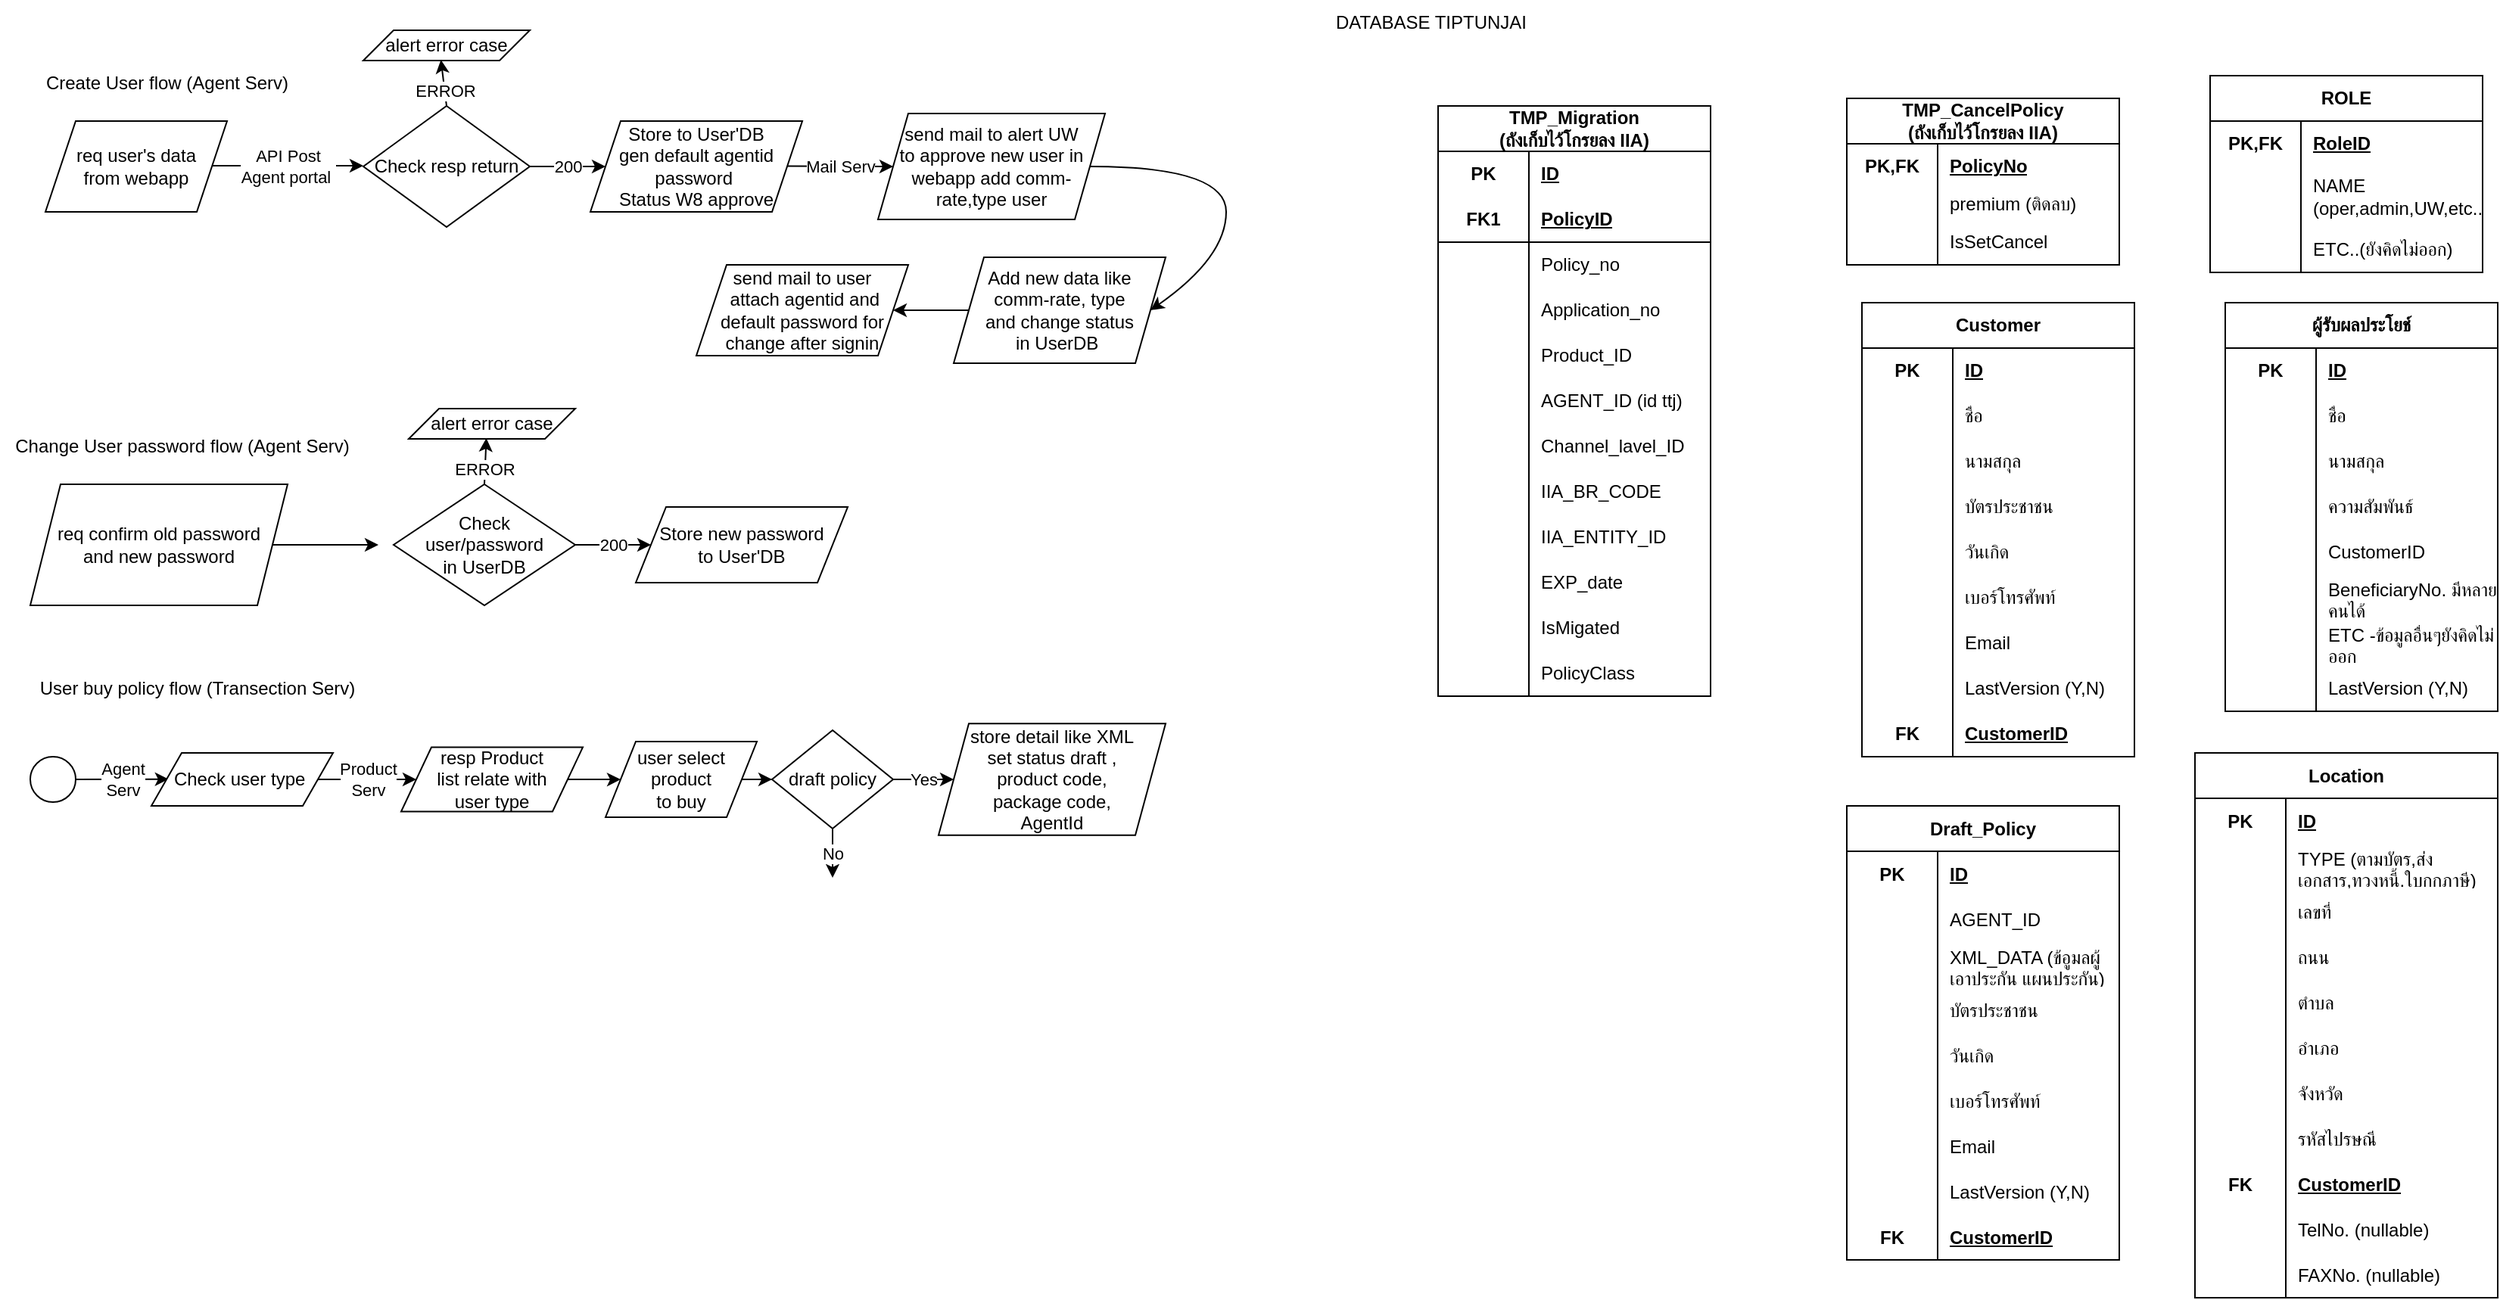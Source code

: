<mxfile version="21.3.6" type="github">
  <diagram name="Page-1" id="44JI4C8R31M0oAdyuukS">
    <mxGraphModel dx="1100" dy="3905" grid="1" gridSize="10" guides="1" tooltips="1" connect="1" arrows="1" fold="1" page="1" pageScale="1" pageWidth="850" pageHeight="1100" math="0" shadow="0">
      <root>
        <mxCell id="0" />
        <mxCell id="1" parent="0" />
        <mxCell id="BxGnbzMDGsEj_S8abmfZ-5" value="Create User flow (Agent Serv)" style="text;html=1;align=center;verticalAlign=middle;resizable=0;points=[];autosize=1;strokeColor=none;fillColor=none;" vertex="1" parent="1">
          <mxGeometry x="30" y="-3240" width="180" height="30" as="geometry" />
        </mxCell>
        <mxCell id="BxGnbzMDGsEj_S8abmfZ-6" value="req user&#39;s data &lt;br&gt;from webapp" style="shape=parallelogram;perimeter=parallelogramPerimeter;whiteSpace=wrap;html=1;fixedSize=1;" vertex="1" parent="1">
          <mxGeometry x="40" y="-3200" width="120" height="60" as="geometry" />
        </mxCell>
        <mxCell id="BxGnbzMDGsEj_S8abmfZ-7" value="" style="endArrow=classic;html=1;rounded=0;" edge="1" parent="1">
          <mxGeometry relative="1" as="geometry">
            <mxPoint x="150" y="-3170.5" as="sourcePoint" />
            <mxPoint x="250" y="-3170.5" as="targetPoint" />
          </mxGeometry>
        </mxCell>
        <mxCell id="BxGnbzMDGsEj_S8abmfZ-8" value="API Post&lt;br&gt;Agent portal&amp;nbsp;" style="edgeLabel;resizable=0;html=1;align=center;verticalAlign=middle;" connectable="0" vertex="1" parent="BxGnbzMDGsEj_S8abmfZ-7">
          <mxGeometry relative="1" as="geometry" />
        </mxCell>
        <mxCell id="BxGnbzMDGsEj_S8abmfZ-10" value="Check resp return" style="rhombus;whiteSpace=wrap;html=1;" vertex="1" parent="1">
          <mxGeometry x="250" y="-3210" width="110" height="80" as="geometry" />
        </mxCell>
        <mxCell id="BxGnbzMDGsEj_S8abmfZ-11" value="ERROR" style="edgeStyle=none;orthogonalLoop=1;jettySize=auto;html=1;rounded=0;exitX=0.5;exitY=0;exitDx=0;exitDy=0;entryX=0.466;entryY=0.976;entryDx=0;entryDy=0;entryPerimeter=0;" edge="1" parent="1" source="BxGnbzMDGsEj_S8abmfZ-10" target="BxGnbzMDGsEj_S8abmfZ-16">
          <mxGeometry x="-0.333" width="80" relative="1" as="geometry">
            <mxPoint x="304.76" y="-3130" as="sourcePoint" />
            <mxPoint x="305" y="-3100" as="targetPoint" />
            <Array as="points" />
            <mxPoint as="offset" />
          </mxGeometry>
        </mxCell>
        <mxCell id="BxGnbzMDGsEj_S8abmfZ-12" value="200" style="edgeStyle=none;orthogonalLoop=1;jettySize=auto;html=1;rounded=0;" edge="1" parent="1">
          <mxGeometry width="80" relative="1" as="geometry">
            <mxPoint x="360" y="-3170" as="sourcePoint" />
            <mxPoint x="410" y="-3170" as="targetPoint" />
            <Array as="points" />
            <mxPoint as="offset" />
          </mxGeometry>
        </mxCell>
        <mxCell id="BxGnbzMDGsEj_S8abmfZ-13" value="Store to User&#39;DB&lt;br&gt;gen default agentid&lt;br&gt;password&amp;nbsp;&lt;br&gt;Status W8 approve" style="shape=parallelogram;perimeter=parallelogramPerimeter;whiteSpace=wrap;html=1;fixedSize=1;" vertex="1" parent="1">
          <mxGeometry x="400" y="-3200" width="140" height="60" as="geometry" />
        </mxCell>
        <mxCell id="BxGnbzMDGsEj_S8abmfZ-14" value="Mail Serv" style="edgeStyle=none;orthogonalLoop=1;jettySize=auto;html=1;rounded=0;entryX=0;entryY=0.5;entryDx=0;entryDy=0;" edge="1" parent="1" target="BxGnbzMDGsEj_S8abmfZ-15">
          <mxGeometry x="0.009" width="80" relative="1" as="geometry">
            <mxPoint x="530" y="-3170.24" as="sourcePoint" />
            <mxPoint x="590" y="-3170" as="targetPoint" />
            <Array as="points" />
            <mxPoint as="offset" />
          </mxGeometry>
        </mxCell>
        <mxCell id="BxGnbzMDGsEj_S8abmfZ-15" value="send mail to alert UW &lt;br&gt;to approve new user in webapp add comm-rate,type user" style="shape=parallelogram;perimeter=parallelogramPerimeter;whiteSpace=wrap;html=1;fixedSize=1;" vertex="1" parent="1">
          <mxGeometry x="590" y="-3205" width="150" height="70" as="geometry" />
        </mxCell>
        <mxCell id="BxGnbzMDGsEj_S8abmfZ-16" value="alert error case" style="shape=parallelogram;perimeter=parallelogramPerimeter;whiteSpace=wrap;html=1;fixedSize=1;" vertex="1" parent="1">
          <mxGeometry x="250" y="-3260" width="110" height="20" as="geometry" />
        </mxCell>
        <mxCell id="BxGnbzMDGsEj_S8abmfZ-17" value="" style="curved=1;endArrow=classic;html=1;rounded=0;entryX=1;entryY=0.5;entryDx=0;entryDy=0;" edge="1" parent="1" target="BxGnbzMDGsEj_S8abmfZ-18">
          <mxGeometry width="50" height="50" relative="1" as="geometry">
            <mxPoint x="730" y="-3170" as="sourcePoint" />
            <mxPoint x="750" y="-3100" as="targetPoint" />
            <Array as="points">
              <mxPoint x="820" y="-3170" />
              <mxPoint x="820" y="-3110" />
            </Array>
          </mxGeometry>
        </mxCell>
        <mxCell id="BxGnbzMDGsEj_S8abmfZ-18" value="Add new data like &lt;br&gt;comm-rate, type &lt;br&gt;and&amp;nbsp;change status &lt;br&gt;in UserDB&amp;nbsp;" style="shape=parallelogram;perimeter=parallelogramPerimeter;whiteSpace=wrap;html=1;fixedSize=1;" vertex="1" parent="1">
          <mxGeometry x="640" y="-3110" width="140" height="70" as="geometry" />
        </mxCell>
        <mxCell id="BxGnbzMDGsEj_S8abmfZ-19" value="" style="endArrow=classic;html=1;rounded=0;exitX=0;exitY=0.5;exitDx=0;exitDy=0;" edge="1" parent="1" source="BxGnbzMDGsEj_S8abmfZ-18">
          <mxGeometry width="50" height="50" relative="1" as="geometry">
            <mxPoint x="490" y="-3080" as="sourcePoint" />
            <mxPoint x="600" y="-3075" as="targetPoint" />
          </mxGeometry>
        </mxCell>
        <mxCell id="BxGnbzMDGsEj_S8abmfZ-20" value="send mail to user&lt;br&gt;&amp;nbsp;attach agentid and default password for change after signin" style="shape=parallelogram;perimeter=parallelogramPerimeter;whiteSpace=wrap;html=1;fixedSize=1;" vertex="1" parent="1">
          <mxGeometry x="470" y="-3105" width="140" height="60" as="geometry" />
        </mxCell>
        <mxCell id="BxGnbzMDGsEj_S8abmfZ-21" value="Change User password flow (Agent Serv)" style="text;html=1;align=center;verticalAlign=middle;resizable=0;points=[];autosize=1;strokeColor=none;fillColor=none;" vertex="1" parent="1">
          <mxGeometry x="10" y="-3000" width="240" height="30" as="geometry" />
        </mxCell>
        <mxCell id="BxGnbzMDGsEj_S8abmfZ-22" value="req confirm old password &lt;br&gt;and new password" style="shape=parallelogram;perimeter=parallelogramPerimeter;whiteSpace=wrap;html=1;fixedSize=1;" vertex="1" parent="1">
          <mxGeometry x="30" y="-2960" width="170" height="80" as="geometry" />
        </mxCell>
        <mxCell id="BxGnbzMDGsEj_S8abmfZ-23" value="" style="endArrow=classic;html=1;rounded=0;exitX=1;exitY=0.5;exitDx=0;exitDy=0;" edge="1" parent="1" source="BxGnbzMDGsEj_S8abmfZ-22">
          <mxGeometry width="50" height="50" relative="1" as="geometry">
            <mxPoint x="400" y="-2940" as="sourcePoint" />
            <mxPoint x="260" y="-2920" as="targetPoint" />
          </mxGeometry>
        </mxCell>
        <mxCell id="BxGnbzMDGsEj_S8abmfZ-24" value="Check &lt;br&gt;user/password&lt;br&gt;in UserDB" style="rhombus;whiteSpace=wrap;html=1;" vertex="1" parent="1">
          <mxGeometry x="270" y="-2960" width="120" height="80" as="geometry" />
        </mxCell>
        <mxCell id="BxGnbzMDGsEj_S8abmfZ-25" value="ERROR" style="edgeStyle=none;orthogonalLoop=1;jettySize=auto;html=1;rounded=0;exitX=0.5;exitY=0;exitDx=0;exitDy=0;entryX=0.466;entryY=0.976;entryDx=0;entryDy=0;entryPerimeter=0;" edge="1" parent="1" target="BxGnbzMDGsEj_S8abmfZ-28" source="BxGnbzMDGsEj_S8abmfZ-24">
          <mxGeometry x="-0.333" width="80" relative="1" as="geometry">
            <mxPoint x="335" y="-2960" as="sourcePoint" />
            <mxPoint x="335" y="-2850" as="targetPoint" />
            <Array as="points" />
            <mxPoint as="offset" />
          </mxGeometry>
        </mxCell>
        <mxCell id="BxGnbzMDGsEj_S8abmfZ-26" value="200" style="edgeStyle=none;orthogonalLoop=1;jettySize=auto;html=1;rounded=0;entryX=0;entryY=0.5;entryDx=0;entryDy=0;" edge="1" parent="1" target="BxGnbzMDGsEj_S8abmfZ-27">
          <mxGeometry width="80" relative="1" as="geometry">
            <mxPoint x="390" y="-2920" as="sourcePoint" />
            <mxPoint x="450" y="-2920" as="targetPoint" />
            <Array as="points" />
            <mxPoint as="offset" />
          </mxGeometry>
        </mxCell>
        <mxCell id="BxGnbzMDGsEj_S8abmfZ-27" value="Store new password&lt;br&gt;to User&#39;DB&lt;br&gt;" style="shape=parallelogram;perimeter=parallelogramPerimeter;whiteSpace=wrap;html=1;fixedSize=1;" vertex="1" parent="1">
          <mxGeometry x="430" y="-2945" width="140" height="50" as="geometry" />
        </mxCell>
        <mxCell id="BxGnbzMDGsEj_S8abmfZ-28" value="alert error case" style="shape=parallelogram;perimeter=parallelogramPerimeter;whiteSpace=wrap;html=1;fixedSize=1;" vertex="1" parent="1">
          <mxGeometry x="280" y="-3010" width="110" height="20" as="geometry" />
        </mxCell>
        <mxCell id="BxGnbzMDGsEj_S8abmfZ-29" value="User buy policy flow (Transection Serv)" style="text;html=1;align=center;verticalAlign=middle;resizable=0;points=[];autosize=1;strokeColor=none;fillColor=none;" vertex="1" parent="1">
          <mxGeometry x="25" y="-2840" width="230" height="30" as="geometry" />
        </mxCell>
        <mxCell id="BxGnbzMDGsEj_S8abmfZ-30" value="" style="ellipse;whiteSpace=wrap;html=1;aspect=fixed;" vertex="1" parent="1">
          <mxGeometry x="30" y="-2780" width="30" height="30" as="geometry" />
        </mxCell>
        <mxCell id="BxGnbzMDGsEj_S8abmfZ-31" value="" style="endArrow=classic;html=1;rounded=0;exitX=1;exitY=0.5;exitDx=0;exitDy=0;entryX=0.095;entryY=0.495;entryDx=0;entryDy=0;entryPerimeter=0;" edge="1" parent="1" source="BxGnbzMDGsEj_S8abmfZ-30" target="BxGnbzMDGsEj_S8abmfZ-33">
          <mxGeometry relative="1" as="geometry">
            <mxPoint x="70" y="-2765.38" as="sourcePoint" />
            <mxPoint x="130" y="-2765" as="targetPoint" />
          </mxGeometry>
        </mxCell>
        <mxCell id="BxGnbzMDGsEj_S8abmfZ-32" value="Agent &lt;br&gt;Serv" style="edgeLabel;resizable=0;html=1;align=center;verticalAlign=middle;" connectable="0" vertex="1" parent="BxGnbzMDGsEj_S8abmfZ-31">
          <mxGeometry relative="1" as="geometry" />
        </mxCell>
        <mxCell id="BxGnbzMDGsEj_S8abmfZ-33" value="Check user type&amp;nbsp;" style="shape=parallelogram;perimeter=parallelogramPerimeter;whiteSpace=wrap;html=1;fixedSize=1;" vertex="1" parent="1">
          <mxGeometry x="110" y="-2782.5" width="120" height="35" as="geometry" />
        </mxCell>
        <mxCell id="BxGnbzMDGsEj_S8abmfZ-34" value="" style="endArrow=classic;html=1;rounded=0;exitX=1;exitY=0.5;exitDx=0;exitDy=0;entryX=0;entryY=0.5;entryDx=0;entryDy=0;" edge="1" parent="1" source="BxGnbzMDGsEj_S8abmfZ-33" target="BxGnbzMDGsEj_S8abmfZ-36">
          <mxGeometry relative="1" as="geometry">
            <mxPoint x="210" y="-2770" as="sourcePoint" />
            <mxPoint x="290" y="-2765" as="targetPoint" />
          </mxGeometry>
        </mxCell>
        <mxCell id="BxGnbzMDGsEj_S8abmfZ-35" value="Product&lt;br&gt;Serv" style="edgeLabel;resizable=0;html=1;align=center;verticalAlign=middle;" connectable="0" vertex="1" parent="BxGnbzMDGsEj_S8abmfZ-34">
          <mxGeometry relative="1" as="geometry" />
        </mxCell>
        <mxCell id="BxGnbzMDGsEj_S8abmfZ-42" style="edgeStyle=orthogonalEdgeStyle;rounded=0;orthogonalLoop=1;jettySize=auto;html=1;entryX=0;entryY=0.5;entryDx=0;entryDy=0;" edge="1" parent="1" source="BxGnbzMDGsEj_S8abmfZ-36" target="BxGnbzMDGsEj_S8abmfZ-40">
          <mxGeometry relative="1" as="geometry" />
        </mxCell>
        <mxCell id="BxGnbzMDGsEj_S8abmfZ-36" value="resp Product &lt;br&gt;list relate with &lt;br&gt;user type" style="shape=parallelogram;perimeter=parallelogramPerimeter;whiteSpace=wrap;html=1;fixedSize=1;" vertex="1" parent="1">
          <mxGeometry x="275" y="-2786.25" width="120" height="42.5" as="geometry" />
        </mxCell>
        <mxCell id="BxGnbzMDGsEj_S8abmfZ-44" value="" style="edgeStyle=orthogonalEdgeStyle;rounded=0;orthogonalLoop=1;jettySize=auto;html=1;entryX=0;entryY=0.5;entryDx=0;entryDy=0;" edge="1" parent="1" source="BxGnbzMDGsEj_S8abmfZ-40" target="BxGnbzMDGsEj_S8abmfZ-45">
          <mxGeometry relative="1" as="geometry">
            <mxPoint x="530" y="-2765" as="targetPoint" />
            <Array as="points" />
          </mxGeometry>
        </mxCell>
        <mxCell id="BxGnbzMDGsEj_S8abmfZ-40" value="user select product &lt;br&gt;to buy" style="shape=parallelogram;perimeter=parallelogramPerimeter;whiteSpace=wrap;html=1;fixedSize=1;" vertex="1" parent="1">
          <mxGeometry x="410" y="-2790" width="100" height="50" as="geometry" />
        </mxCell>
        <mxCell id="BxGnbzMDGsEj_S8abmfZ-45" value="draft policy" style="rhombus;whiteSpace=wrap;html=1;" vertex="1" parent="1">
          <mxGeometry x="520" y="-2797.5" width="80" height="65" as="geometry" />
        </mxCell>
        <mxCell id="BxGnbzMDGsEj_S8abmfZ-46" value="" style="endArrow=classic;html=1;rounded=0;exitX=1;exitY=0.5;exitDx=0;exitDy=0;entryX=0;entryY=0.5;entryDx=0;entryDy=0;" edge="1" parent="1" source="BxGnbzMDGsEj_S8abmfZ-45" target="BxGnbzMDGsEj_S8abmfZ-48">
          <mxGeometry relative="1" as="geometry">
            <mxPoint x="610" y="-2765.43" as="sourcePoint" />
            <mxPoint x="640" y="-2765" as="targetPoint" />
          </mxGeometry>
        </mxCell>
        <mxCell id="BxGnbzMDGsEj_S8abmfZ-47" value="Yes" style="edgeLabel;resizable=0;html=1;align=center;verticalAlign=middle;" connectable="0" vertex="1" parent="BxGnbzMDGsEj_S8abmfZ-46">
          <mxGeometry relative="1" as="geometry" />
        </mxCell>
        <mxCell id="BxGnbzMDGsEj_S8abmfZ-48" value="store detail like XML &lt;br&gt;set status draft ,&lt;br&gt;product code, &lt;br&gt;package code,&lt;br&gt;AgentId" style="shape=parallelogram;perimeter=parallelogramPerimeter;whiteSpace=wrap;html=1;fixedSize=1;" vertex="1" parent="1">
          <mxGeometry x="630" y="-2801.88" width="150" height="73.75" as="geometry" />
        </mxCell>
        <mxCell id="BxGnbzMDGsEj_S8abmfZ-49" value="" style="endArrow=classic;html=1;rounded=0;exitX=0.5;exitY=1;exitDx=0;exitDy=0;" edge="1" parent="1" source="BxGnbzMDGsEj_S8abmfZ-45">
          <mxGeometry relative="1" as="geometry">
            <mxPoint x="530" y="-2740" as="sourcePoint" />
            <mxPoint x="560" y="-2700" as="targetPoint" />
          </mxGeometry>
        </mxCell>
        <mxCell id="BxGnbzMDGsEj_S8abmfZ-50" value="No" style="edgeLabel;resizable=0;html=1;align=center;verticalAlign=middle;" connectable="0" vertex="1" parent="BxGnbzMDGsEj_S8abmfZ-49">
          <mxGeometry relative="1" as="geometry" />
        </mxCell>
        <mxCell id="BxGnbzMDGsEj_S8abmfZ-51" value="TMP_Migration&lt;br&gt;(ถังเก็บไว้โกรยลง IIA)" style="shape=table;startSize=30;container=1;collapsible=1;childLayout=tableLayout;fixedRows=1;rowLines=0;fontStyle=1;align=center;resizeLast=1;html=1;whiteSpace=wrap;" vertex="1" parent="1">
          <mxGeometry x="960" y="-3210" width="180" height="390" as="geometry" />
        </mxCell>
        <mxCell id="BxGnbzMDGsEj_S8abmfZ-52" value="" style="shape=tableRow;horizontal=0;startSize=0;swimlaneHead=0;swimlaneBody=0;fillColor=none;collapsible=0;dropTarget=0;points=[[0,0.5],[1,0.5]];portConstraint=eastwest;top=0;left=0;right=0;bottom=0;html=1;" vertex="1" parent="BxGnbzMDGsEj_S8abmfZ-51">
          <mxGeometry y="30" width="180" height="30" as="geometry" />
        </mxCell>
        <mxCell id="BxGnbzMDGsEj_S8abmfZ-53" value="PK" style="shape=partialRectangle;connectable=0;fillColor=none;top=0;left=0;bottom=0;right=0;fontStyle=1;overflow=hidden;html=1;whiteSpace=wrap;" vertex="1" parent="BxGnbzMDGsEj_S8abmfZ-52">
          <mxGeometry width="60" height="30" as="geometry">
            <mxRectangle width="60" height="30" as="alternateBounds" />
          </mxGeometry>
        </mxCell>
        <mxCell id="BxGnbzMDGsEj_S8abmfZ-54" value="ID" style="shape=partialRectangle;connectable=0;fillColor=none;top=0;left=0;bottom=0;right=0;align=left;spacingLeft=6;fontStyle=5;overflow=hidden;html=1;whiteSpace=wrap;" vertex="1" parent="BxGnbzMDGsEj_S8abmfZ-52">
          <mxGeometry x="60" width="120" height="30" as="geometry">
            <mxRectangle width="120" height="30" as="alternateBounds" />
          </mxGeometry>
        </mxCell>
        <mxCell id="BxGnbzMDGsEj_S8abmfZ-55" value="" style="shape=tableRow;horizontal=0;startSize=0;swimlaneHead=0;swimlaneBody=0;fillColor=none;collapsible=0;dropTarget=0;points=[[0,0.5],[1,0.5]];portConstraint=eastwest;top=0;left=0;right=0;bottom=1;html=1;" vertex="1" parent="BxGnbzMDGsEj_S8abmfZ-51">
          <mxGeometry y="60" width="180" height="30" as="geometry" />
        </mxCell>
        <mxCell id="BxGnbzMDGsEj_S8abmfZ-56" value="FK1" style="shape=partialRectangle;connectable=0;fillColor=none;top=0;left=0;bottom=0;right=0;fontStyle=1;overflow=hidden;html=1;whiteSpace=wrap;" vertex="1" parent="BxGnbzMDGsEj_S8abmfZ-55">
          <mxGeometry width="60" height="30" as="geometry">
            <mxRectangle width="60" height="30" as="alternateBounds" />
          </mxGeometry>
        </mxCell>
        <mxCell id="BxGnbzMDGsEj_S8abmfZ-57" value="PolicyID" style="shape=partialRectangle;connectable=0;fillColor=none;top=0;left=0;bottom=0;right=0;align=left;spacingLeft=6;fontStyle=5;overflow=hidden;html=1;whiteSpace=wrap;" vertex="1" parent="BxGnbzMDGsEj_S8abmfZ-55">
          <mxGeometry x="60" width="120" height="30" as="geometry">
            <mxRectangle width="120" height="30" as="alternateBounds" />
          </mxGeometry>
        </mxCell>
        <mxCell id="BxGnbzMDGsEj_S8abmfZ-58" value="" style="shape=tableRow;horizontal=0;startSize=0;swimlaneHead=0;swimlaneBody=0;fillColor=none;collapsible=0;dropTarget=0;points=[[0,0.5],[1,0.5]];portConstraint=eastwest;top=0;left=0;right=0;bottom=0;html=1;" vertex="1" parent="BxGnbzMDGsEj_S8abmfZ-51">
          <mxGeometry y="90" width="180" height="30" as="geometry" />
        </mxCell>
        <mxCell id="BxGnbzMDGsEj_S8abmfZ-59" value="" style="shape=partialRectangle;connectable=0;fillColor=none;top=0;left=0;bottom=0;right=0;editable=1;overflow=hidden;html=1;whiteSpace=wrap;" vertex="1" parent="BxGnbzMDGsEj_S8abmfZ-58">
          <mxGeometry width="60" height="30" as="geometry">
            <mxRectangle width="60" height="30" as="alternateBounds" />
          </mxGeometry>
        </mxCell>
        <mxCell id="BxGnbzMDGsEj_S8abmfZ-60" value="Policy_no" style="shape=partialRectangle;connectable=0;fillColor=none;top=0;left=0;bottom=0;right=0;align=left;spacingLeft=6;overflow=hidden;html=1;whiteSpace=wrap;" vertex="1" parent="BxGnbzMDGsEj_S8abmfZ-58">
          <mxGeometry x="60" width="120" height="30" as="geometry">
            <mxRectangle width="120" height="30" as="alternateBounds" />
          </mxGeometry>
        </mxCell>
        <mxCell id="BxGnbzMDGsEj_S8abmfZ-61" value="" style="shape=tableRow;horizontal=0;startSize=0;swimlaneHead=0;swimlaneBody=0;fillColor=none;collapsible=0;dropTarget=0;points=[[0,0.5],[1,0.5]];portConstraint=eastwest;top=0;left=0;right=0;bottom=0;html=1;" vertex="1" parent="BxGnbzMDGsEj_S8abmfZ-51">
          <mxGeometry y="120" width="180" height="30" as="geometry" />
        </mxCell>
        <mxCell id="BxGnbzMDGsEj_S8abmfZ-62" value="" style="shape=partialRectangle;connectable=0;fillColor=none;top=0;left=0;bottom=0;right=0;editable=1;overflow=hidden;html=1;whiteSpace=wrap;" vertex="1" parent="BxGnbzMDGsEj_S8abmfZ-61">
          <mxGeometry width="60" height="30" as="geometry">
            <mxRectangle width="60" height="30" as="alternateBounds" />
          </mxGeometry>
        </mxCell>
        <mxCell id="BxGnbzMDGsEj_S8abmfZ-63" value="Application_no" style="shape=partialRectangle;connectable=0;fillColor=none;top=0;left=0;bottom=0;right=0;align=left;spacingLeft=6;overflow=hidden;html=1;whiteSpace=wrap;" vertex="1" parent="BxGnbzMDGsEj_S8abmfZ-61">
          <mxGeometry x="60" width="120" height="30" as="geometry">
            <mxRectangle width="120" height="30" as="alternateBounds" />
          </mxGeometry>
        </mxCell>
        <mxCell id="BxGnbzMDGsEj_S8abmfZ-72" value="" style="shape=tableRow;horizontal=0;startSize=0;swimlaneHead=0;swimlaneBody=0;fillColor=none;collapsible=0;dropTarget=0;points=[[0,0.5],[1,0.5]];portConstraint=eastwest;top=0;left=0;right=0;bottom=0;html=1;" vertex="1" parent="BxGnbzMDGsEj_S8abmfZ-51">
          <mxGeometry y="150" width="180" height="30" as="geometry" />
        </mxCell>
        <mxCell id="BxGnbzMDGsEj_S8abmfZ-73" value="" style="shape=partialRectangle;connectable=0;fillColor=none;top=0;left=0;bottom=0;right=0;editable=1;overflow=hidden;html=1;whiteSpace=wrap;" vertex="1" parent="BxGnbzMDGsEj_S8abmfZ-72">
          <mxGeometry width="60" height="30" as="geometry">
            <mxRectangle width="60" height="30" as="alternateBounds" />
          </mxGeometry>
        </mxCell>
        <mxCell id="BxGnbzMDGsEj_S8abmfZ-74" value="Product_ID" style="shape=partialRectangle;connectable=0;fillColor=none;top=0;left=0;bottom=0;right=0;align=left;spacingLeft=6;overflow=hidden;html=1;whiteSpace=wrap;" vertex="1" parent="BxGnbzMDGsEj_S8abmfZ-72">
          <mxGeometry x="60" width="120" height="30" as="geometry">
            <mxRectangle width="120" height="30" as="alternateBounds" />
          </mxGeometry>
        </mxCell>
        <mxCell id="BxGnbzMDGsEj_S8abmfZ-91" value="" style="shape=tableRow;horizontal=0;startSize=0;swimlaneHead=0;swimlaneBody=0;fillColor=none;collapsible=0;dropTarget=0;points=[[0,0.5],[1,0.5]];portConstraint=eastwest;top=0;left=0;right=0;bottom=0;html=1;" vertex="1" parent="BxGnbzMDGsEj_S8abmfZ-51">
          <mxGeometry y="180" width="180" height="30" as="geometry" />
        </mxCell>
        <mxCell id="BxGnbzMDGsEj_S8abmfZ-92" value="" style="shape=partialRectangle;connectable=0;fillColor=none;top=0;left=0;bottom=0;right=0;editable=1;overflow=hidden;html=1;whiteSpace=wrap;" vertex="1" parent="BxGnbzMDGsEj_S8abmfZ-91">
          <mxGeometry width="60" height="30" as="geometry">
            <mxRectangle width="60" height="30" as="alternateBounds" />
          </mxGeometry>
        </mxCell>
        <mxCell id="BxGnbzMDGsEj_S8abmfZ-93" value="AGENT_ID (id ttj)" style="shape=partialRectangle;connectable=0;fillColor=none;top=0;left=0;bottom=0;right=0;align=left;spacingLeft=6;overflow=hidden;html=1;whiteSpace=wrap;" vertex="1" parent="BxGnbzMDGsEj_S8abmfZ-91">
          <mxGeometry x="60" width="120" height="30" as="geometry">
            <mxRectangle width="120" height="30" as="alternateBounds" />
          </mxGeometry>
        </mxCell>
        <mxCell id="BxGnbzMDGsEj_S8abmfZ-94" value="" style="shape=tableRow;horizontal=0;startSize=0;swimlaneHead=0;swimlaneBody=0;fillColor=none;collapsible=0;dropTarget=0;points=[[0,0.5],[1,0.5]];portConstraint=eastwest;top=0;left=0;right=0;bottom=0;html=1;" vertex="1" parent="BxGnbzMDGsEj_S8abmfZ-51">
          <mxGeometry y="210" width="180" height="30" as="geometry" />
        </mxCell>
        <mxCell id="BxGnbzMDGsEj_S8abmfZ-95" value="" style="shape=partialRectangle;connectable=0;fillColor=none;top=0;left=0;bottom=0;right=0;editable=1;overflow=hidden;html=1;whiteSpace=wrap;" vertex="1" parent="BxGnbzMDGsEj_S8abmfZ-94">
          <mxGeometry width="60" height="30" as="geometry">
            <mxRectangle width="60" height="30" as="alternateBounds" />
          </mxGeometry>
        </mxCell>
        <mxCell id="BxGnbzMDGsEj_S8abmfZ-96" value="Channel_lavel_ID" style="shape=partialRectangle;connectable=0;fillColor=none;top=0;left=0;bottom=0;right=0;align=left;spacingLeft=6;overflow=hidden;html=1;whiteSpace=wrap;" vertex="1" parent="BxGnbzMDGsEj_S8abmfZ-94">
          <mxGeometry x="60" width="120" height="30" as="geometry">
            <mxRectangle width="120" height="30" as="alternateBounds" />
          </mxGeometry>
        </mxCell>
        <mxCell id="BxGnbzMDGsEj_S8abmfZ-97" value="" style="shape=tableRow;horizontal=0;startSize=0;swimlaneHead=0;swimlaneBody=0;fillColor=none;collapsible=0;dropTarget=0;points=[[0,0.5],[1,0.5]];portConstraint=eastwest;top=0;left=0;right=0;bottom=0;html=1;" vertex="1" parent="BxGnbzMDGsEj_S8abmfZ-51">
          <mxGeometry y="240" width="180" height="30" as="geometry" />
        </mxCell>
        <mxCell id="BxGnbzMDGsEj_S8abmfZ-98" value="" style="shape=partialRectangle;connectable=0;fillColor=none;top=0;left=0;bottom=0;right=0;editable=1;overflow=hidden;html=1;whiteSpace=wrap;" vertex="1" parent="BxGnbzMDGsEj_S8abmfZ-97">
          <mxGeometry width="60" height="30" as="geometry">
            <mxRectangle width="60" height="30" as="alternateBounds" />
          </mxGeometry>
        </mxCell>
        <mxCell id="BxGnbzMDGsEj_S8abmfZ-99" value="IIA_BR_CODE" style="shape=partialRectangle;connectable=0;fillColor=none;top=0;left=0;bottom=0;right=0;align=left;spacingLeft=6;overflow=hidden;html=1;whiteSpace=wrap;" vertex="1" parent="BxGnbzMDGsEj_S8abmfZ-97">
          <mxGeometry x="60" width="120" height="30" as="geometry">
            <mxRectangle width="120" height="30" as="alternateBounds" />
          </mxGeometry>
        </mxCell>
        <mxCell id="BxGnbzMDGsEj_S8abmfZ-100" value="" style="shape=tableRow;horizontal=0;startSize=0;swimlaneHead=0;swimlaneBody=0;fillColor=none;collapsible=0;dropTarget=0;points=[[0,0.5],[1,0.5]];portConstraint=eastwest;top=0;left=0;right=0;bottom=0;html=1;" vertex="1" parent="BxGnbzMDGsEj_S8abmfZ-51">
          <mxGeometry y="270" width="180" height="30" as="geometry" />
        </mxCell>
        <mxCell id="BxGnbzMDGsEj_S8abmfZ-101" value="" style="shape=partialRectangle;connectable=0;fillColor=none;top=0;left=0;bottom=0;right=0;editable=1;overflow=hidden;html=1;whiteSpace=wrap;" vertex="1" parent="BxGnbzMDGsEj_S8abmfZ-100">
          <mxGeometry width="60" height="30" as="geometry">
            <mxRectangle width="60" height="30" as="alternateBounds" />
          </mxGeometry>
        </mxCell>
        <mxCell id="BxGnbzMDGsEj_S8abmfZ-102" value="IIA_ENTITY_ID" style="shape=partialRectangle;connectable=0;fillColor=none;top=0;left=0;bottom=0;right=0;align=left;spacingLeft=6;overflow=hidden;html=1;whiteSpace=wrap;" vertex="1" parent="BxGnbzMDGsEj_S8abmfZ-100">
          <mxGeometry x="60" width="120" height="30" as="geometry">
            <mxRectangle width="120" height="30" as="alternateBounds" />
          </mxGeometry>
        </mxCell>
        <mxCell id="BxGnbzMDGsEj_S8abmfZ-103" value="" style="shape=tableRow;horizontal=0;startSize=0;swimlaneHead=0;swimlaneBody=0;fillColor=none;collapsible=0;dropTarget=0;points=[[0,0.5],[1,0.5]];portConstraint=eastwest;top=0;left=0;right=0;bottom=0;html=1;" vertex="1" parent="BxGnbzMDGsEj_S8abmfZ-51">
          <mxGeometry y="300" width="180" height="30" as="geometry" />
        </mxCell>
        <mxCell id="BxGnbzMDGsEj_S8abmfZ-104" value="" style="shape=partialRectangle;connectable=0;fillColor=none;top=0;left=0;bottom=0;right=0;editable=1;overflow=hidden;html=1;whiteSpace=wrap;" vertex="1" parent="BxGnbzMDGsEj_S8abmfZ-103">
          <mxGeometry width="60" height="30" as="geometry">
            <mxRectangle width="60" height="30" as="alternateBounds" />
          </mxGeometry>
        </mxCell>
        <mxCell id="BxGnbzMDGsEj_S8abmfZ-105" value="EXP_date" style="shape=partialRectangle;connectable=0;fillColor=none;top=0;left=0;bottom=0;right=0;align=left;spacingLeft=6;overflow=hidden;html=1;whiteSpace=wrap;" vertex="1" parent="BxGnbzMDGsEj_S8abmfZ-103">
          <mxGeometry x="60" width="120" height="30" as="geometry">
            <mxRectangle width="120" height="30" as="alternateBounds" />
          </mxGeometry>
        </mxCell>
        <mxCell id="BxGnbzMDGsEj_S8abmfZ-106" value="" style="shape=tableRow;horizontal=0;startSize=0;swimlaneHead=0;swimlaneBody=0;fillColor=none;collapsible=0;dropTarget=0;points=[[0,0.5],[1,0.5]];portConstraint=eastwest;top=0;left=0;right=0;bottom=0;html=1;" vertex="1" parent="BxGnbzMDGsEj_S8abmfZ-51">
          <mxGeometry y="330" width="180" height="30" as="geometry" />
        </mxCell>
        <mxCell id="BxGnbzMDGsEj_S8abmfZ-107" value="" style="shape=partialRectangle;connectable=0;fillColor=none;top=0;left=0;bottom=0;right=0;editable=1;overflow=hidden;html=1;whiteSpace=wrap;" vertex="1" parent="BxGnbzMDGsEj_S8abmfZ-106">
          <mxGeometry width="60" height="30" as="geometry">
            <mxRectangle width="60" height="30" as="alternateBounds" />
          </mxGeometry>
        </mxCell>
        <mxCell id="BxGnbzMDGsEj_S8abmfZ-108" value="IsMigated" style="shape=partialRectangle;connectable=0;fillColor=none;top=0;left=0;bottom=0;right=0;align=left;spacingLeft=6;overflow=hidden;html=1;whiteSpace=wrap;" vertex="1" parent="BxGnbzMDGsEj_S8abmfZ-106">
          <mxGeometry x="60" width="120" height="30" as="geometry">
            <mxRectangle width="120" height="30" as="alternateBounds" />
          </mxGeometry>
        </mxCell>
        <mxCell id="BxGnbzMDGsEj_S8abmfZ-109" value="" style="shape=tableRow;horizontal=0;startSize=0;swimlaneHead=0;swimlaneBody=0;fillColor=none;collapsible=0;dropTarget=0;points=[[0,0.5],[1,0.5]];portConstraint=eastwest;top=0;left=0;right=0;bottom=0;html=1;" vertex="1" parent="BxGnbzMDGsEj_S8abmfZ-51">
          <mxGeometry y="360" width="180" height="30" as="geometry" />
        </mxCell>
        <mxCell id="BxGnbzMDGsEj_S8abmfZ-110" value="" style="shape=partialRectangle;connectable=0;fillColor=none;top=0;left=0;bottom=0;right=0;editable=1;overflow=hidden;html=1;whiteSpace=wrap;" vertex="1" parent="BxGnbzMDGsEj_S8abmfZ-109">
          <mxGeometry width="60" height="30" as="geometry">
            <mxRectangle width="60" height="30" as="alternateBounds" />
          </mxGeometry>
        </mxCell>
        <mxCell id="BxGnbzMDGsEj_S8abmfZ-111" value="PolicyClass" style="shape=partialRectangle;connectable=0;fillColor=none;top=0;left=0;bottom=0;right=0;align=left;spacingLeft=6;overflow=hidden;html=1;whiteSpace=wrap;" vertex="1" parent="BxGnbzMDGsEj_S8abmfZ-109">
          <mxGeometry x="60" width="120" height="30" as="geometry">
            <mxRectangle width="120" height="30" as="alternateBounds" />
          </mxGeometry>
        </mxCell>
        <mxCell id="BxGnbzMDGsEj_S8abmfZ-64" value="DATABASE TIPTUNJAI" style="text;html=1;align=center;verticalAlign=middle;resizable=0;points=[];autosize=1;strokeColor=none;fillColor=none;" vertex="1" parent="1">
          <mxGeometry x="880" y="-3280" width="150" height="30" as="geometry" />
        </mxCell>
        <mxCell id="BxGnbzMDGsEj_S8abmfZ-115" value="TMP_CancelPolicy&lt;br&gt;(ถังเก็บไว้โกรยลง IIA)" style="shape=table;startSize=30;container=1;collapsible=1;childLayout=tableLayout;fixedRows=1;rowLines=0;fontStyle=1;align=center;resizeLast=1;html=1;whiteSpace=wrap;" vertex="1" parent="1">
          <mxGeometry x="1230" y="-3215" width="180" height="110" as="geometry" />
        </mxCell>
        <mxCell id="BxGnbzMDGsEj_S8abmfZ-116" value="" style="shape=tableRow;horizontal=0;startSize=0;swimlaneHead=0;swimlaneBody=0;fillColor=none;collapsible=0;dropTarget=0;points=[[0,0.5],[1,0.5]];portConstraint=eastwest;top=0;left=0;right=0;bottom=0;html=1;strokeWidth=1;opacity=20;rounded=0;perimeterSpacing=1;strokeColor=inherit;" vertex="1" parent="BxGnbzMDGsEj_S8abmfZ-115">
          <mxGeometry y="30" width="180" height="30" as="geometry" />
        </mxCell>
        <mxCell id="BxGnbzMDGsEj_S8abmfZ-117" value="PK,FK" style="shape=partialRectangle;connectable=0;fillColor=none;top=0;left=0;bottom=0;right=0;fontStyle=1;overflow=hidden;html=1;whiteSpace=wrap;" vertex="1" parent="BxGnbzMDGsEj_S8abmfZ-116">
          <mxGeometry width="60" height="30" as="geometry">
            <mxRectangle width="60" height="30" as="alternateBounds" />
          </mxGeometry>
        </mxCell>
        <mxCell id="BxGnbzMDGsEj_S8abmfZ-118" value="PolicyNo" style="shape=partialRectangle;connectable=0;fillColor=none;top=0;left=0;bottom=0;right=0;align=left;spacingLeft=6;fontStyle=5;overflow=hidden;html=1;whiteSpace=wrap;" vertex="1" parent="BxGnbzMDGsEj_S8abmfZ-116">
          <mxGeometry x="60" width="120" height="30" as="geometry">
            <mxRectangle width="120" height="30" as="alternateBounds" />
          </mxGeometry>
        </mxCell>
        <mxCell id="BxGnbzMDGsEj_S8abmfZ-122" value="" style="shape=tableRow;horizontal=0;startSize=0;swimlaneHead=0;swimlaneBody=0;fillColor=none;collapsible=0;dropTarget=0;points=[[0,0.5],[1,0.5]];portConstraint=eastwest;top=0;left=0;right=0;bottom=0;html=1;" vertex="1" parent="BxGnbzMDGsEj_S8abmfZ-115">
          <mxGeometry y="60" width="180" height="20" as="geometry" />
        </mxCell>
        <mxCell id="BxGnbzMDGsEj_S8abmfZ-123" value="" style="shape=partialRectangle;connectable=0;fillColor=none;top=0;left=0;bottom=0;right=0;editable=1;overflow=hidden;html=1;whiteSpace=wrap;" vertex="1" parent="BxGnbzMDGsEj_S8abmfZ-122">
          <mxGeometry width="60" height="20" as="geometry">
            <mxRectangle width="60" height="20" as="alternateBounds" />
          </mxGeometry>
        </mxCell>
        <mxCell id="BxGnbzMDGsEj_S8abmfZ-124" value="premium (ติดลบ)" style="shape=partialRectangle;connectable=0;fillColor=none;top=0;left=0;bottom=0;right=0;align=left;spacingLeft=6;overflow=hidden;html=1;whiteSpace=wrap;" vertex="1" parent="BxGnbzMDGsEj_S8abmfZ-122">
          <mxGeometry x="60" width="120" height="20" as="geometry">
            <mxRectangle width="120" height="20" as="alternateBounds" />
          </mxGeometry>
        </mxCell>
        <mxCell id="BxGnbzMDGsEj_S8abmfZ-125" value="" style="shape=tableRow;horizontal=0;startSize=0;swimlaneHead=0;swimlaneBody=0;fillColor=none;collapsible=0;dropTarget=0;points=[[0,0.5],[1,0.5]];portConstraint=eastwest;top=0;left=0;right=0;bottom=0;html=1;" vertex="1" parent="BxGnbzMDGsEj_S8abmfZ-115">
          <mxGeometry y="80" width="180" height="30" as="geometry" />
        </mxCell>
        <mxCell id="BxGnbzMDGsEj_S8abmfZ-126" value="" style="shape=partialRectangle;connectable=0;fillColor=none;top=0;left=0;bottom=0;right=0;editable=1;overflow=hidden;html=1;whiteSpace=wrap;" vertex="1" parent="BxGnbzMDGsEj_S8abmfZ-125">
          <mxGeometry width="60" height="30" as="geometry">
            <mxRectangle width="60" height="30" as="alternateBounds" />
          </mxGeometry>
        </mxCell>
        <mxCell id="BxGnbzMDGsEj_S8abmfZ-127" value="IsSetCancel" style="shape=partialRectangle;connectable=0;fillColor=none;top=0;left=0;bottom=0;right=0;align=left;spacingLeft=6;overflow=hidden;html=1;whiteSpace=wrap;" vertex="1" parent="BxGnbzMDGsEj_S8abmfZ-125">
          <mxGeometry x="60" width="120" height="30" as="geometry">
            <mxRectangle width="120" height="30" as="alternateBounds" />
          </mxGeometry>
        </mxCell>
        <mxCell id="BxGnbzMDGsEj_S8abmfZ-162" value="Customer" style="shape=table;startSize=30;container=1;collapsible=1;childLayout=tableLayout;fixedRows=1;rowLines=0;fontStyle=1;align=center;resizeLast=1;html=1;whiteSpace=wrap;" vertex="1" parent="1">
          <mxGeometry x="1240" y="-3080" width="180" height="300" as="geometry" />
        </mxCell>
        <mxCell id="BxGnbzMDGsEj_S8abmfZ-163" value="" style="shape=tableRow;horizontal=0;startSize=0;swimlaneHead=0;swimlaneBody=0;fillColor=none;collapsible=0;dropTarget=0;points=[[0,0.5],[1,0.5]];portConstraint=eastwest;top=0;left=0;right=0;bottom=0;html=1;" vertex="1" parent="BxGnbzMDGsEj_S8abmfZ-162">
          <mxGeometry y="30" width="180" height="30" as="geometry" />
        </mxCell>
        <mxCell id="BxGnbzMDGsEj_S8abmfZ-164" value="PK" style="shape=partialRectangle;connectable=0;fillColor=none;top=0;left=0;bottom=0;right=0;fontStyle=1;overflow=hidden;html=1;whiteSpace=wrap;" vertex="1" parent="BxGnbzMDGsEj_S8abmfZ-163">
          <mxGeometry width="60" height="30" as="geometry">
            <mxRectangle width="60" height="30" as="alternateBounds" />
          </mxGeometry>
        </mxCell>
        <mxCell id="BxGnbzMDGsEj_S8abmfZ-165" value="ID" style="shape=partialRectangle;connectable=0;fillColor=none;top=0;left=0;bottom=0;right=0;align=left;spacingLeft=6;fontStyle=5;overflow=hidden;html=1;whiteSpace=wrap;" vertex="1" parent="BxGnbzMDGsEj_S8abmfZ-163">
          <mxGeometry x="60" width="120" height="30" as="geometry">
            <mxRectangle width="120" height="30" as="alternateBounds" />
          </mxGeometry>
        </mxCell>
        <mxCell id="BxGnbzMDGsEj_S8abmfZ-169" value="" style="shape=tableRow;horizontal=0;startSize=0;swimlaneHead=0;swimlaneBody=0;fillColor=none;collapsible=0;dropTarget=0;points=[[0,0.5],[1,0.5]];portConstraint=eastwest;top=0;left=0;right=0;bottom=0;html=1;" vertex="1" parent="BxGnbzMDGsEj_S8abmfZ-162">
          <mxGeometry y="60" width="180" height="30" as="geometry" />
        </mxCell>
        <mxCell id="BxGnbzMDGsEj_S8abmfZ-170" value="" style="shape=partialRectangle;connectable=0;fillColor=none;top=0;left=0;bottom=0;right=0;editable=1;overflow=hidden;html=1;whiteSpace=wrap;" vertex="1" parent="BxGnbzMDGsEj_S8abmfZ-169">
          <mxGeometry width="60" height="30" as="geometry">
            <mxRectangle width="60" height="30" as="alternateBounds" />
          </mxGeometry>
        </mxCell>
        <mxCell id="BxGnbzMDGsEj_S8abmfZ-171" value="ชื่อ" style="shape=partialRectangle;connectable=0;fillColor=none;top=0;left=0;bottom=0;right=0;align=left;spacingLeft=6;overflow=hidden;html=1;whiteSpace=wrap;" vertex="1" parent="BxGnbzMDGsEj_S8abmfZ-169">
          <mxGeometry x="60" width="120" height="30" as="geometry">
            <mxRectangle width="120" height="30" as="alternateBounds" />
          </mxGeometry>
        </mxCell>
        <mxCell id="BxGnbzMDGsEj_S8abmfZ-172" value="" style="shape=tableRow;horizontal=0;startSize=0;swimlaneHead=0;swimlaneBody=0;fillColor=none;collapsible=0;dropTarget=0;points=[[0,0.5],[1,0.5]];portConstraint=eastwest;top=0;left=0;right=0;bottom=0;html=1;" vertex="1" parent="BxGnbzMDGsEj_S8abmfZ-162">
          <mxGeometry y="90" width="180" height="30" as="geometry" />
        </mxCell>
        <mxCell id="BxGnbzMDGsEj_S8abmfZ-173" value="" style="shape=partialRectangle;connectable=0;fillColor=none;top=0;left=0;bottom=0;right=0;editable=1;overflow=hidden;html=1;whiteSpace=wrap;" vertex="1" parent="BxGnbzMDGsEj_S8abmfZ-172">
          <mxGeometry width="60" height="30" as="geometry">
            <mxRectangle width="60" height="30" as="alternateBounds" />
          </mxGeometry>
        </mxCell>
        <mxCell id="BxGnbzMDGsEj_S8abmfZ-174" value="นามสกุล" style="shape=partialRectangle;connectable=0;fillColor=none;top=0;left=0;bottom=0;right=0;align=left;spacingLeft=6;overflow=hidden;html=1;whiteSpace=wrap;" vertex="1" parent="BxGnbzMDGsEj_S8abmfZ-172">
          <mxGeometry x="60" width="120" height="30" as="geometry">
            <mxRectangle width="120" height="30" as="alternateBounds" />
          </mxGeometry>
        </mxCell>
        <mxCell id="BxGnbzMDGsEj_S8abmfZ-175" value="" style="shape=tableRow;horizontal=0;startSize=0;swimlaneHead=0;swimlaneBody=0;fillColor=none;collapsible=0;dropTarget=0;points=[[0,0.5],[1,0.5]];portConstraint=eastwest;top=0;left=0;right=0;bottom=0;html=1;" vertex="1" parent="BxGnbzMDGsEj_S8abmfZ-162">
          <mxGeometry y="120" width="180" height="30" as="geometry" />
        </mxCell>
        <mxCell id="BxGnbzMDGsEj_S8abmfZ-176" value="" style="shape=partialRectangle;connectable=0;fillColor=none;top=0;left=0;bottom=0;right=0;editable=1;overflow=hidden;html=1;whiteSpace=wrap;" vertex="1" parent="BxGnbzMDGsEj_S8abmfZ-175">
          <mxGeometry width="60" height="30" as="geometry">
            <mxRectangle width="60" height="30" as="alternateBounds" />
          </mxGeometry>
        </mxCell>
        <mxCell id="BxGnbzMDGsEj_S8abmfZ-177" value="บัตรประชาชน" style="shape=partialRectangle;connectable=0;fillColor=none;top=0;left=0;bottom=0;right=0;align=left;spacingLeft=6;overflow=hidden;html=1;whiteSpace=wrap;" vertex="1" parent="BxGnbzMDGsEj_S8abmfZ-175">
          <mxGeometry x="60" width="120" height="30" as="geometry">
            <mxRectangle width="120" height="30" as="alternateBounds" />
          </mxGeometry>
        </mxCell>
        <mxCell id="BxGnbzMDGsEj_S8abmfZ-178" value="" style="shape=tableRow;horizontal=0;startSize=0;swimlaneHead=0;swimlaneBody=0;fillColor=none;collapsible=0;dropTarget=0;points=[[0,0.5],[1,0.5]];portConstraint=eastwest;top=0;left=0;right=0;bottom=0;html=1;" vertex="1" parent="BxGnbzMDGsEj_S8abmfZ-162">
          <mxGeometry y="150" width="180" height="30" as="geometry" />
        </mxCell>
        <mxCell id="BxGnbzMDGsEj_S8abmfZ-179" value="" style="shape=partialRectangle;connectable=0;fillColor=none;top=0;left=0;bottom=0;right=0;editable=1;overflow=hidden;html=1;whiteSpace=wrap;" vertex="1" parent="BxGnbzMDGsEj_S8abmfZ-178">
          <mxGeometry width="60" height="30" as="geometry">
            <mxRectangle width="60" height="30" as="alternateBounds" />
          </mxGeometry>
        </mxCell>
        <mxCell id="BxGnbzMDGsEj_S8abmfZ-180" value="วันเกิด" style="shape=partialRectangle;connectable=0;fillColor=none;top=0;left=0;bottom=0;right=0;align=left;spacingLeft=6;overflow=hidden;html=1;whiteSpace=wrap;" vertex="1" parent="BxGnbzMDGsEj_S8abmfZ-178">
          <mxGeometry x="60" width="120" height="30" as="geometry">
            <mxRectangle width="120" height="30" as="alternateBounds" />
          </mxGeometry>
        </mxCell>
        <mxCell id="BxGnbzMDGsEj_S8abmfZ-181" value="" style="shape=tableRow;horizontal=0;startSize=0;swimlaneHead=0;swimlaneBody=0;fillColor=none;collapsible=0;dropTarget=0;points=[[0,0.5],[1,0.5]];portConstraint=eastwest;top=0;left=0;right=0;bottom=0;html=1;" vertex="1" parent="BxGnbzMDGsEj_S8abmfZ-162">
          <mxGeometry y="180" width="180" height="30" as="geometry" />
        </mxCell>
        <mxCell id="BxGnbzMDGsEj_S8abmfZ-182" value="" style="shape=partialRectangle;connectable=0;fillColor=none;top=0;left=0;bottom=0;right=0;editable=1;overflow=hidden;html=1;whiteSpace=wrap;" vertex="1" parent="BxGnbzMDGsEj_S8abmfZ-181">
          <mxGeometry width="60" height="30" as="geometry">
            <mxRectangle width="60" height="30" as="alternateBounds" />
          </mxGeometry>
        </mxCell>
        <mxCell id="BxGnbzMDGsEj_S8abmfZ-183" value="เบอร์โทรศัพท์" style="shape=partialRectangle;connectable=0;fillColor=none;top=0;left=0;bottom=0;right=0;align=left;spacingLeft=6;overflow=hidden;html=1;whiteSpace=wrap;" vertex="1" parent="BxGnbzMDGsEj_S8abmfZ-181">
          <mxGeometry x="60" width="120" height="30" as="geometry">
            <mxRectangle width="120" height="30" as="alternateBounds" />
          </mxGeometry>
        </mxCell>
        <mxCell id="BxGnbzMDGsEj_S8abmfZ-184" value="" style="shape=tableRow;horizontal=0;startSize=0;swimlaneHead=0;swimlaneBody=0;fillColor=none;collapsible=0;dropTarget=0;points=[[0,0.5],[1,0.5]];portConstraint=eastwest;top=0;left=0;right=0;bottom=0;html=1;" vertex="1" parent="BxGnbzMDGsEj_S8abmfZ-162">
          <mxGeometry y="210" width="180" height="30" as="geometry" />
        </mxCell>
        <mxCell id="BxGnbzMDGsEj_S8abmfZ-185" value="" style="shape=partialRectangle;connectable=0;fillColor=none;top=0;left=0;bottom=0;right=0;editable=1;overflow=hidden;html=1;whiteSpace=wrap;" vertex="1" parent="BxGnbzMDGsEj_S8abmfZ-184">
          <mxGeometry width="60" height="30" as="geometry">
            <mxRectangle width="60" height="30" as="alternateBounds" />
          </mxGeometry>
        </mxCell>
        <mxCell id="BxGnbzMDGsEj_S8abmfZ-186" value="Email" style="shape=partialRectangle;connectable=0;fillColor=none;top=0;left=0;bottom=0;right=0;align=left;spacingLeft=6;overflow=hidden;html=1;whiteSpace=wrap;" vertex="1" parent="BxGnbzMDGsEj_S8abmfZ-184">
          <mxGeometry x="60" width="120" height="30" as="geometry">
            <mxRectangle width="120" height="30" as="alternateBounds" />
          </mxGeometry>
        </mxCell>
        <mxCell id="BxGnbzMDGsEj_S8abmfZ-187" value="" style="shape=tableRow;horizontal=0;startSize=0;swimlaneHead=0;swimlaneBody=0;fillColor=none;collapsible=0;dropTarget=0;points=[[0,0.5],[1,0.5]];portConstraint=eastwest;top=0;left=0;right=0;bottom=0;html=1;" vertex="1" parent="BxGnbzMDGsEj_S8abmfZ-162">
          <mxGeometry y="240" width="180" height="30" as="geometry" />
        </mxCell>
        <mxCell id="BxGnbzMDGsEj_S8abmfZ-188" value="" style="shape=partialRectangle;connectable=0;fillColor=none;top=0;left=0;bottom=0;right=0;editable=1;overflow=hidden;html=1;whiteSpace=wrap;" vertex="1" parent="BxGnbzMDGsEj_S8abmfZ-187">
          <mxGeometry width="60" height="30" as="geometry">
            <mxRectangle width="60" height="30" as="alternateBounds" />
          </mxGeometry>
        </mxCell>
        <mxCell id="BxGnbzMDGsEj_S8abmfZ-189" value="LastVersion (Y,N)" style="shape=partialRectangle;connectable=0;fillColor=none;top=0;left=0;bottom=0;right=0;align=left;spacingLeft=6;overflow=hidden;html=1;whiteSpace=wrap;" vertex="1" parent="BxGnbzMDGsEj_S8abmfZ-187">
          <mxGeometry x="60" width="120" height="30" as="geometry">
            <mxRectangle width="120" height="30" as="alternateBounds" />
          </mxGeometry>
        </mxCell>
        <mxCell id="BxGnbzMDGsEj_S8abmfZ-224" value="" style="shape=tableRow;horizontal=0;startSize=0;swimlaneHead=0;swimlaneBody=0;fillColor=none;collapsible=0;dropTarget=0;points=[[0,0.5],[1,0.5]];portConstraint=eastwest;top=0;left=0;right=0;bottom=0;html=1;" vertex="1" parent="BxGnbzMDGsEj_S8abmfZ-162">
          <mxGeometry y="270" width="180" height="30" as="geometry" />
        </mxCell>
        <mxCell id="BxGnbzMDGsEj_S8abmfZ-225" value="FK" style="shape=partialRectangle;connectable=0;fillColor=none;top=0;left=0;bottom=0;right=0;fontStyle=1;overflow=hidden;html=1;whiteSpace=wrap;" vertex="1" parent="BxGnbzMDGsEj_S8abmfZ-224">
          <mxGeometry width="60" height="30" as="geometry">
            <mxRectangle width="60" height="30" as="alternateBounds" />
          </mxGeometry>
        </mxCell>
        <mxCell id="BxGnbzMDGsEj_S8abmfZ-226" value="CustomerID" style="shape=partialRectangle;connectable=0;fillColor=none;top=0;left=0;bottom=0;right=0;align=left;spacingLeft=6;fontStyle=5;overflow=hidden;html=1;whiteSpace=wrap;" vertex="1" parent="BxGnbzMDGsEj_S8abmfZ-224">
          <mxGeometry x="60" width="120" height="30" as="geometry">
            <mxRectangle width="120" height="30" as="alternateBounds" />
          </mxGeometry>
        </mxCell>
        <mxCell id="BxGnbzMDGsEj_S8abmfZ-199" value="ผู้รับผลประโยช์" style="shape=table;startSize=30;container=1;collapsible=1;childLayout=tableLayout;fixedRows=1;rowLines=0;fontStyle=1;align=center;resizeLast=1;html=1;whiteSpace=wrap;" vertex="1" parent="1">
          <mxGeometry x="1480" y="-3080" width="180" height="270" as="geometry" />
        </mxCell>
        <mxCell id="BxGnbzMDGsEj_S8abmfZ-200" value="" style="shape=tableRow;horizontal=0;startSize=0;swimlaneHead=0;swimlaneBody=0;fillColor=none;collapsible=0;dropTarget=0;points=[[0,0.5],[1,0.5]];portConstraint=eastwest;top=0;left=0;right=0;bottom=0;html=1;" vertex="1" parent="BxGnbzMDGsEj_S8abmfZ-199">
          <mxGeometry y="30" width="180" height="30" as="geometry" />
        </mxCell>
        <mxCell id="BxGnbzMDGsEj_S8abmfZ-201" value="PK" style="shape=partialRectangle;connectable=0;fillColor=none;top=0;left=0;bottom=0;right=0;fontStyle=1;overflow=hidden;html=1;whiteSpace=wrap;" vertex="1" parent="BxGnbzMDGsEj_S8abmfZ-200">
          <mxGeometry width="60" height="30" as="geometry">
            <mxRectangle width="60" height="30" as="alternateBounds" />
          </mxGeometry>
        </mxCell>
        <mxCell id="BxGnbzMDGsEj_S8abmfZ-202" value="ID" style="shape=partialRectangle;connectable=0;fillColor=none;top=0;left=0;bottom=0;right=0;align=left;spacingLeft=6;fontStyle=5;overflow=hidden;html=1;whiteSpace=wrap;" vertex="1" parent="BxGnbzMDGsEj_S8abmfZ-200">
          <mxGeometry x="60" width="120" height="30" as="geometry">
            <mxRectangle width="120" height="30" as="alternateBounds" />
          </mxGeometry>
        </mxCell>
        <mxCell id="BxGnbzMDGsEj_S8abmfZ-203" value="" style="shape=tableRow;horizontal=0;startSize=0;swimlaneHead=0;swimlaneBody=0;fillColor=none;collapsible=0;dropTarget=0;points=[[0,0.5],[1,0.5]];portConstraint=eastwest;top=0;left=0;right=0;bottom=0;html=1;" vertex="1" parent="BxGnbzMDGsEj_S8abmfZ-199">
          <mxGeometry y="60" width="180" height="30" as="geometry" />
        </mxCell>
        <mxCell id="BxGnbzMDGsEj_S8abmfZ-204" value="" style="shape=partialRectangle;connectable=0;fillColor=none;top=0;left=0;bottom=0;right=0;editable=1;overflow=hidden;html=1;whiteSpace=wrap;" vertex="1" parent="BxGnbzMDGsEj_S8abmfZ-203">
          <mxGeometry width="60" height="30" as="geometry">
            <mxRectangle width="60" height="30" as="alternateBounds" />
          </mxGeometry>
        </mxCell>
        <mxCell id="BxGnbzMDGsEj_S8abmfZ-205" value="ชื่อ" style="shape=partialRectangle;connectable=0;fillColor=none;top=0;left=0;bottom=0;right=0;align=left;spacingLeft=6;overflow=hidden;html=1;whiteSpace=wrap;" vertex="1" parent="BxGnbzMDGsEj_S8abmfZ-203">
          <mxGeometry x="60" width="120" height="30" as="geometry">
            <mxRectangle width="120" height="30" as="alternateBounds" />
          </mxGeometry>
        </mxCell>
        <mxCell id="BxGnbzMDGsEj_S8abmfZ-206" value="" style="shape=tableRow;horizontal=0;startSize=0;swimlaneHead=0;swimlaneBody=0;fillColor=none;collapsible=0;dropTarget=0;points=[[0,0.5],[1,0.5]];portConstraint=eastwest;top=0;left=0;right=0;bottom=0;html=1;" vertex="1" parent="BxGnbzMDGsEj_S8abmfZ-199">
          <mxGeometry y="90" width="180" height="30" as="geometry" />
        </mxCell>
        <mxCell id="BxGnbzMDGsEj_S8abmfZ-207" value="" style="shape=partialRectangle;connectable=0;fillColor=none;top=0;left=0;bottom=0;right=0;editable=1;overflow=hidden;html=1;whiteSpace=wrap;" vertex="1" parent="BxGnbzMDGsEj_S8abmfZ-206">
          <mxGeometry width="60" height="30" as="geometry">
            <mxRectangle width="60" height="30" as="alternateBounds" />
          </mxGeometry>
        </mxCell>
        <mxCell id="BxGnbzMDGsEj_S8abmfZ-208" value="นามสกุล" style="shape=partialRectangle;connectable=0;fillColor=none;top=0;left=0;bottom=0;right=0;align=left;spacingLeft=6;overflow=hidden;html=1;whiteSpace=wrap;" vertex="1" parent="BxGnbzMDGsEj_S8abmfZ-206">
          <mxGeometry x="60" width="120" height="30" as="geometry">
            <mxRectangle width="120" height="30" as="alternateBounds" />
          </mxGeometry>
        </mxCell>
        <mxCell id="BxGnbzMDGsEj_S8abmfZ-209" value="" style="shape=tableRow;horizontal=0;startSize=0;swimlaneHead=0;swimlaneBody=0;fillColor=none;collapsible=0;dropTarget=0;points=[[0,0.5],[1,0.5]];portConstraint=eastwest;top=0;left=0;right=0;bottom=0;html=1;" vertex="1" parent="BxGnbzMDGsEj_S8abmfZ-199">
          <mxGeometry y="120" width="180" height="30" as="geometry" />
        </mxCell>
        <mxCell id="BxGnbzMDGsEj_S8abmfZ-210" value="" style="shape=partialRectangle;connectable=0;fillColor=none;top=0;left=0;bottom=0;right=0;editable=1;overflow=hidden;html=1;whiteSpace=wrap;" vertex="1" parent="BxGnbzMDGsEj_S8abmfZ-209">
          <mxGeometry width="60" height="30" as="geometry">
            <mxRectangle width="60" height="30" as="alternateBounds" />
          </mxGeometry>
        </mxCell>
        <mxCell id="BxGnbzMDGsEj_S8abmfZ-211" value="ความสัมพันธ์" style="shape=partialRectangle;connectable=0;fillColor=none;top=0;left=0;bottom=0;right=0;align=left;spacingLeft=6;overflow=hidden;html=1;whiteSpace=wrap;" vertex="1" parent="BxGnbzMDGsEj_S8abmfZ-209">
          <mxGeometry x="60" width="120" height="30" as="geometry">
            <mxRectangle width="120" height="30" as="alternateBounds" />
          </mxGeometry>
        </mxCell>
        <mxCell id="BxGnbzMDGsEj_S8abmfZ-212" value="" style="shape=tableRow;horizontal=0;startSize=0;swimlaneHead=0;swimlaneBody=0;fillColor=none;collapsible=0;dropTarget=0;points=[[0,0.5],[1,0.5]];portConstraint=eastwest;top=0;left=0;right=0;bottom=0;html=1;" vertex="1" parent="BxGnbzMDGsEj_S8abmfZ-199">
          <mxGeometry y="150" width="180" height="30" as="geometry" />
        </mxCell>
        <mxCell id="BxGnbzMDGsEj_S8abmfZ-213" value="" style="shape=partialRectangle;connectable=0;fillColor=none;top=0;left=0;bottom=0;right=0;editable=1;overflow=hidden;html=1;whiteSpace=wrap;" vertex="1" parent="BxGnbzMDGsEj_S8abmfZ-212">
          <mxGeometry width="60" height="30" as="geometry">
            <mxRectangle width="60" height="30" as="alternateBounds" />
          </mxGeometry>
        </mxCell>
        <mxCell id="BxGnbzMDGsEj_S8abmfZ-214" value="CustomerID" style="shape=partialRectangle;connectable=0;fillColor=none;top=0;left=0;bottom=0;right=0;align=left;spacingLeft=6;overflow=hidden;html=1;whiteSpace=wrap;" vertex="1" parent="BxGnbzMDGsEj_S8abmfZ-212">
          <mxGeometry x="60" width="120" height="30" as="geometry">
            <mxRectangle width="120" height="30" as="alternateBounds" />
          </mxGeometry>
        </mxCell>
        <mxCell id="BxGnbzMDGsEj_S8abmfZ-215" value="" style="shape=tableRow;horizontal=0;startSize=0;swimlaneHead=0;swimlaneBody=0;fillColor=none;collapsible=0;dropTarget=0;points=[[0,0.5],[1,0.5]];portConstraint=eastwest;top=0;left=0;right=0;bottom=0;html=1;" vertex="1" parent="BxGnbzMDGsEj_S8abmfZ-199">
          <mxGeometry y="180" width="180" height="30" as="geometry" />
        </mxCell>
        <mxCell id="BxGnbzMDGsEj_S8abmfZ-216" value="" style="shape=partialRectangle;connectable=0;fillColor=none;top=0;left=0;bottom=0;right=0;editable=1;overflow=hidden;html=1;whiteSpace=wrap;" vertex="1" parent="BxGnbzMDGsEj_S8abmfZ-215">
          <mxGeometry width="60" height="30" as="geometry">
            <mxRectangle width="60" height="30" as="alternateBounds" />
          </mxGeometry>
        </mxCell>
        <mxCell id="BxGnbzMDGsEj_S8abmfZ-217" value="BeneficiaryNo. มีหลายคนได้" style="shape=partialRectangle;connectable=0;fillColor=none;top=0;left=0;bottom=0;right=0;align=left;spacingLeft=6;overflow=hidden;html=1;whiteSpace=wrap;" vertex="1" parent="BxGnbzMDGsEj_S8abmfZ-215">
          <mxGeometry x="60" width="120" height="30" as="geometry">
            <mxRectangle width="120" height="30" as="alternateBounds" />
          </mxGeometry>
        </mxCell>
        <mxCell id="BxGnbzMDGsEj_S8abmfZ-218" value="" style="shape=tableRow;horizontal=0;startSize=0;swimlaneHead=0;swimlaneBody=0;fillColor=none;collapsible=0;dropTarget=0;points=[[0,0.5],[1,0.5]];portConstraint=eastwest;top=0;left=0;right=0;bottom=0;html=1;" vertex="1" parent="BxGnbzMDGsEj_S8abmfZ-199">
          <mxGeometry y="210" width="180" height="30" as="geometry" />
        </mxCell>
        <mxCell id="BxGnbzMDGsEj_S8abmfZ-219" value="" style="shape=partialRectangle;connectable=0;fillColor=none;top=0;left=0;bottom=0;right=0;editable=1;overflow=hidden;html=1;whiteSpace=wrap;" vertex="1" parent="BxGnbzMDGsEj_S8abmfZ-218">
          <mxGeometry width="60" height="30" as="geometry">
            <mxRectangle width="60" height="30" as="alternateBounds" />
          </mxGeometry>
        </mxCell>
        <mxCell id="BxGnbzMDGsEj_S8abmfZ-220" value="ETC -ข้อมูลอื่นๆยังคิดไม่ออก" style="shape=partialRectangle;connectable=0;fillColor=none;top=0;left=0;bottom=0;right=0;align=left;spacingLeft=6;overflow=hidden;html=1;whiteSpace=wrap;" vertex="1" parent="BxGnbzMDGsEj_S8abmfZ-218">
          <mxGeometry x="60" width="120" height="30" as="geometry">
            <mxRectangle width="120" height="30" as="alternateBounds" />
          </mxGeometry>
        </mxCell>
        <mxCell id="BxGnbzMDGsEj_S8abmfZ-221" value="" style="shape=tableRow;horizontal=0;startSize=0;swimlaneHead=0;swimlaneBody=0;fillColor=none;collapsible=0;dropTarget=0;points=[[0,0.5],[1,0.5]];portConstraint=eastwest;top=0;left=0;right=0;bottom=0;html=1;" vertex="1" parent="BxGnbzMDGsEj_S8abmfZ-199">
          <mxGeometry y="240" width="180" height="30" as="geometry" />
        </mxCell>
        <mxCell id="BxGnbzMDGsEj_S8abmfZ-222" value="" style="shape=partialRectangle;connectable=0;fillColor=none;top=0;left=0;bottom=0;right=0;editable=1;overflow=hidden;html=1;whiteSpace=wrap;" vertex="1" parent="BxGnbzMDGsEj_S8abmfZ-221">
          <mxGeometry width="60" height="30" as="geometry">
            <mxRectangle width="60" height="30" as="alternateBounds" />
          </mxGeometry>
        </mxCell>
        <mxCell id="BxGnbzMDGsEj_S8abmfZ-223" value="LastVersion (Y,N)" style="shape=partialRectangle;connectable=0;fillColor=none;top=0;left=0;bottom=0;right=0;align=left;spacingLeft=6;overflow=hidden;html=1;whiteSpace=wrap;" vertex="1" parent="BxGnbzMDGsEj_S8abmfZ-221">
          <mxGeometry x="60" width="120" height="30" as="geometry">
            <mxRectangle width="120" height="30" as="alternateBounds" />
          </mxGeometry>
        </mxCell>
        <mxCell id="BxGnbzMDGsEj_S8abmfZ-227" value="Location" style="shape=table;startSize=30;container=1;collapsible=1;childLayout=tableLayout;fixedRows=1;rowLines=0;fontStyle=1;align=center;resizeLast=1;html=1;whiteSpace=wrap;" vertex="1" parent="1">
          <mxGeometry x="1460" y="-2782.5" width="200" height="360" as="geometry" />
        </mxCell>
        <mxCell id="BxGnbzMDGsEj_S8abmfZ-228" value="" style="shape=tableRow;horizontal=0;startSize=0;swimlaneHead=0;swimlaneBody=0;fillColor=none;collapsible=0;dropTarget=0;points=[[0,0.5],[1,0.5]];portConstraint=eastwest;top=0;left=0;right=0;bottom=0;html=1;" vertex="1" parent="BxGnbzMDGsEj_S8abmfZ-227">
          <mxGeometry y="30" width="200" height="30" as="geometry" />
        </mxCell>
        <mxCell id="BxGnbzMDGsEj_S8abmfZ-229" value="PK" style="shape=partialRectangle;connectable=0;fillColor=none;top=0;left=0;bottom=0;right=0;fontStyle=1;overflow=hidden;html=1;whiteSpace=wrap;" vertex="1" parent="BxGnbzMDGsEj_S8abmfZ-228">
          <mxGeometry width="60" height="30" as="geometry">
            <mxRectangle width="60" height="30" as="alternateBounds" />
          </mxGeometry>
        </mxCell>
        <mxCell id="BxGnbzMDGsEj_S8abmfZ-230" value="ID" style="shape=partialRectangle;connectable=0;fillColor=none;top=0;left=0;bottom=0;right=0;align=left;spacingLeft=6;fontStyle=5;overflow=hidden;html=1;whiteSpace=wrap;" vertex="1" parent="BxGnbzMDGsEj_S8abmfZ-228">
          <mxGeometry x="60" width="140" height="30" as="geometry">
            <mxRectangle width="140" height="30" as="alternateBounds" />
          </mxGeometry>
        </mxCell>
        <mxCell id="BxGnbzMDGsEj_S8abmfZ-231" value="" style="shape=tableRow;horizontal=0;startSize=0;swimlaneHead=0;swimlaneBody=0;fillColor=none;collapsible=0;dropTarget=0;points=[[0,0.5],[1,0.5]];portConstraint=eastwest;top=0;left=0;right=0;bottom=0;html=1;" vertex="1" parent="BxGnbzMDGsEj_S8abmfZ-227">
          <mxGeometry y="60" width="200" height="30" as="geometry" />
        </mxCell>
        <mxCell id="BxGnbzMDGsEj_S8abmfZ-232" value="" style="shape=partialRectangle;connectable=0;fillColor=none;top=0;left=0;bottom=0;right=0;editable=1;overflow=hidden;html=1;whiteSpace=wrap;" vertex="1" parent="BxGnbzMDGsEj_S8abmfZ-231">
          <mxGeometry width="60" height="30" as="geometry">
            <mxRectangle width="60" height="30" as="alternateBounds" />
          </mxGeometry>
        </mxCell>
        <mxCell id="BxGnbzMDGsEj_S8abmfZ-233" value="TYPE (ตามบัตร,ส่งเอกสาร,ทวงหนี้.ใบกกภาษี)" style="shape=partialRectangle;connectable=0;fillColor=none;top=0;left=0;bottom=0;right=0;align=left;spacingLeft=6;overflow=hidden;html=1;whiteSpace=wrap;" vertex="1" parent="BxGnbzMDGsEj_S8abmfZ-231">
          <mxGeometry x="60" width="140" height="30" as="geometry">
            <mxRectangle width="140" height="30" as="alternateBounds" />
          </mxGeometry>
        </mxCell>
        <mxCell id="BxGnbzMDGsEj_S8abmfZ-234" value="" style="shape=tableRow;horizontal=0;startSize=0;swimlaneHead=0;swimlaneBody=0;fillColor=none;collapsible=0;dropTarget=0;points=[[0,0.5],[1,0.5]];portConstraint=eastwest;top=0;left=0;right=0;bottom=0;html=1;" vertex="1" parent="BxGnbzMDGsEj_S8abmfZ-227">
          <mxGeometry y="90" width="200" height="30" as="geometry" />
        </mxCell>
        <mxCell id="BxGnbzMDGsEj_S8abmfZ-235" value="" style="shape=partialRectangle;connectable=0;fillColor=none;top=0;left=0;bottom=0;right=0;editable=1;overflow=hidden;html=1;whiteSpace=wrap;" vertex="1" parent="BxGnbzMDGsEj_S8abmfZ-234">
          <mxGeometry width="60" height="30" as="geometry">
            <mxRectangle width="60" height="30" as="alternateBounds" />
          </mxGeometry>
        </mxCell>
        <mxCell id="BxGnbzMDGsEj_S8abmfZ-236" value="เลขที่" style="shape=partialRectangle;connectable=0;fillColor=none;top=0;left=0;bottom=0;right=0;align=left;spacingLeft=6;overflow=hidden;html=1;whiteSpace=wrap;" vertex="1" parent="BxGnbzMDGsEj_S8abmfZ-234">
          <mxGeometry x="60" width="140" height="30" as="geometry">
            <mxRectangle width="140" height="30" as="alternateBounds" />
          </mxGeometry>
        </mxCell>
        <mxCell id="BxGnbzMDGsEj_S8abmfZ-237" value="" style="shape=tableRow;horizontal=0;startSize=0;swimlaneHead=0;swimlaneBody=0;fillColor=none;collapsible=0;dropTarget=0;points=[[0,0.5],[1,0.5]];portConstraint=eastwest;top=0;left=0;right=0;bottom=0;html=1;" vertex="1" parent="BxGnbzMDGsEj_S8abmfZ-227">
          <mxGeometry y="120" width="200" height="30" as="geometry" />
        </mxCell>
        <mxCell id="BxGnbzMDGsEj_S8abmfZ-238" value="" style="shape=partialRectangle;connectable=0;fillColor=none;top=0;left=0;bottom=0;right=0;editable=1;overflow=hidden;html=1;whiteSpace=wrap;" vertex="1" parent="BxGnbzMDGsEj_S8abmfZ-237">
          <mxGeometry width="60" height="30" as="geometry">
            <mxRectangle width="60" height="30" as="alternateBounds" />
          </mxGeometry>
        </mxCell>
        <mxCell id="BxGnbzMDGsEj_S8abmfZ-239" value="ถนน" style="shape=partialRectangle;connectable=0;fillColor=none;top=0;left=0;bottom=0;right=0;align=left;spacingLeft=6;overflow=hidden;html=1;whiteSpace=wrap;" vertex="1" parent="BxGnbzMDGsEj_S8abmfZ-237">
          <mxGeometry x="60" width="140" height="30" as="geometry">
            <mxRectangle width="140" height="30" as="alternateBounds" />
          </mxGeometry>
        </mxCell>
        <mxCell id="BxGnbzMDGsEj_S8abmfZ-240" value="" style="shape=tableRow;horizontal=0;startSize=0;swimlaneHead=0;swimlaneBody=0;fillColor=none;collapsible=0;dropTarget=0;points=[[0,0.5],[1,0.5]];portConstraint=eastwest;top=0;left=0;right=0;bottom=0;html=1;" vertex="1" parent="BxGnbzMDGsEj_S8abmfZ-227">
          <mxGeometry y="150" width="200" height="30" as="geometry" />
        </mxCell>
        <mxCell id="BxGnbzMDGsEj_S8abmfZ-241" value="" style="shape=partialRectangle;connectable=0;fillColor=none;top=0;left=0;bottom=0;right=0;editable=1;overflow=hidden;html=1;whiteSpace=wrap;" vertex="1" parent="BxGnbzMDGsEj_S8abmfZ-240">
          <mxGeometry width="60" height="30" as="geometry">
            <mxRectangle width="60" height="30" as="alternateBounds" />
          </mxGeometry>
        </mxCell>
        <mxCell id="BxGnbzMDGsEj_S8abmfZ-242" value="ตำบล" style="shape=partialRectangle;connectable=0;fillColor=none;top=0;left=0;bottom=0;right=0;align=left;spacingLeft=6;overflow=hidden;html=1;whiteSpace=wrap;" vertex="1" parent="BxGnbzMDGsEj_S8abmfZ-240">
          <mxGeometry x="60" width="140" height="30" as="geometry">
            <mxRectangle width="140" height="30" as="alternateBounds" />
          </mxGeometry>
        </mxCell>
        <mxCell id="BxGnbzMDGsEj_S8abmfZ-243" value="" style="shape=tableRow;horizontal=0;startSize=0;swimlaneHead=0;swimlaneBody=0;fillColor=none;collapsible=0;dropTarget=0;points=[[0,0.5],[1,0.5]];portConstraint=eastwest;top=0;left=0;right=0;bottom=0;html=1;" vertex="1" parent="BxGnbzMDGsEj_S8abmfZ-227">
          <mxGeometry y="180" width="200" height="30" as="geometry" />
        </mxCell>
        <mxCell id="BxGnbzMDGsEj_S8abmfZ-244" value="" style="shape=partialRectangle;connectable=0;fillColor=none;top=0;left=0;bottom=0;right=0;editable=1;overflow=hidden;html=1;whiteSpace=wrap;" vertex="1" parent="BxGnbzMDGsEj_S8abmfZ-243">
          <mxGeometry width="60" height="30" as="geometry">
            <mxRectangle width="60" height="30" as="alternateBounds" />
          </mxGeometry>
        </mxCell>
        <mxCell id="BxGnbzMDGsEj_S8abmfZ-245" value="อำเภอ" style="shape=partialRectangle;connectable=0;fillColor=none;top=0;left=0;bottom=0;right=0;align=left;spacingLeft=6;overflow=hidden;html=1;whiteSpace=wrap;" vertex="1" parent="BxGnbzMDGsEj_S8abmfZ-243">
          <mxGeometry x="60" width="140" height="30" as="geometry">
            <mxRectangle width="140" height="30" as="alternateBounds" />
          </mxGeometry>
        </mxCell>
        <mxCell id="BxGnbzMDGsEj_S8abmfZ-246" value="" style="shape=tableRow;horizontal=0;startSize=0;swimlaneHead=0;swimlaneBody=0;fillColor=none;collapsible=0;dropTarget=0;points=[[0,0.5],[1,0.5]];portConstraint=eastwest;top=0;left=0;right=0;bottom=0;html=1;" vertex="1" parent="BxGnbzMDGsEj_S8abmfZ-227">
          <mxGeometry y="210" width="200" height="30" as="geometry" />
        </mxCell>
        <mxCell id="BxGnbzMDGsEj_S8abmfZ-247" value="" style="shape=partialRectangle;connectable=0;fillColor=none;top=0;left=0;bottom=0;right=0;editable=1;overflow=hidden;html=1;whiteSpace=wrap;" vertex="1" parent="BxGnbzMDGsEj_S8abmfZ-246">
          <mxGeometry width="60" height="30" as="geometry">
            <mxRectangle width="60" height="30" as="alternateBounds" />
          </mxGeometry>
        </mxCell>
        <mxCell id="BxGnbzMDGsEj_S8abmfZ-248" value="จังหวัด" style="shape=partialRectangle;connectable=0;fillColor=none;top=0;left=0;bottom=0;right=0;align=left;spacingLeft=6;overflow=hidden;html=1;whiteSpace=wrap;" vertex="1" parent="BxGnbzMDGsEj_S8abmfZ-246">
          <mxGeometry x="60" width="140" height="30" as="geometry">
            <mxRectangle width="140" height="30" as="alternateBounds" />
          </mxGeometry>
        </mxCell>
        <mxCell id="BxGnbzMDGsEj_S8abmfZ-249" value="" style="shape=tableRow;horizontal=0;startSize=0;swimlaneHead=0;swimlaneBody=0;fillColor=none;collapsible=0;dropTarget=0;points=[[0,0.5],[1,0.5]];portConstraint=eastwest;top=0;left=0;right=0;bottom=0;html=1;" vertex="1" parent="BxGnbzMDGsEj_S8abmfZ-227">
          <mxGeometry y="240" width="200" height="30" as="geometry" />
        </mxCell>
        <mxCell id="BxGnbzMDGsEj_S8abmfZ-250" value="" style="shape=partialRectangle;connectable=0;fillColor=none;top=0;left=0;bottom=0;right=0;editable=1;overflow=hidden;html=1;whiteSpace=wrap;" vertex="1" parent="BxGnbzMDGsEj_S8abmfZ-249">
          <mxGeometry width="60" height="30" as="geometry">
            <mxRectangle width="60" height="30" as="alternateBounds" />
          </mxGeometry>
        </mxCell>
        <mxCell id="BxGnbzMDGsEj_S8abmfZ-251" value="รหัสไปรษณี" style="shape=partialRectangle;connectable=0;fillColor=none;top=0;left=0;bottom=0;right=0;align=left;spacingLeft=6;overflow=hidden;html=1;whiteSpace=wrap;" vertex="1" parent="BxGnbzMDGsEj_S8abmfZ-249">
          <mxGeometry x="60" width="140" height="30" as="geometry">
            <mxRectangle width="140" height="30" as="alternateBounds" />
          </mxGeometry>
        </mxCell>
        <mxCell id="BxGnbzMDGsEj_S8abmfZ-252" value="" style="shape=tableRow;horizontal=0;startSize=0;swimlaneHead=0;swimlaneBody=0;fillColor=none;collapsible=0;dropTarget=0;points=[[0,0.5],[1,0.5]];portConstraint=eastwest;top=0;left=0;right=0;bottom=0;html=1;" vertex="1" parent="BxGnbzMDGsEj_S8abmfZ-227">
          <mxGeometry y="270" width="200" height="30" as="geometry" />
        </mxCell>
        <mxCell id="BxGnbzMDGsEj_S8abmfZ-253" value="FK" style="shape=partialRectangle;connectable=0;fillColor=none;top=0;left=0;bottom=0;right=0;fontStyle=1;overflow=hidden;html=1;whiteSpace=wrap;" vertex="1" parent="BxGnbzMDGsEj_S8abmfZ-252">
          <mxGeometry width="60" height="30" as="geometry">
            <mxRectangle width="60" height="30" as="alternateBounds" />
          </mxGeometry>
        </mxCell>
        <mxCell id="BxGnbzMDGsEj_S8abmfZ-254" value="CustomerID" style="shape=partialRectangle;connectable=0;fillColor=none;top=0;left=0;bottom=0;right=0;align=left;spacingLeft=6;fontStyle=5;overflow=hidden;html=1;whiteSpace=wrap;" vertex="1" parent="BxGnbzMDGsEj_S8abmfZ-252">
          <mxGeometry x="60" width="140" height="30" as="geometry">
            <mxRectangle width="140" height="30" as="alternateBounds" />
          </mxGeometry>
        </mxCell>
        <mxCell id="BxGnbzMDGsEj_S8abmfZ-293" value="" style="shape=tableRow;horizontal=0;startSize=0;swimlaneHead=0;swimlaneBody=0;fillColor=none;collapsible=0;dropTarget=0;points=[[0,0.5],[1,0.5]];portConstraint=eastwest;top=0;left=0;right=0;bottom=0;html=1;" vertex="1" parent="BxGnbzMDGsEj_S8abmfZ-227">
          <mxGeometry y="300" width="200" height="30" as="geometry" />
        </mxCell>
        <mxCell id="BxGnbzMDGsEj_S8abmfZ-294" value="" style="shape=partialRectangle;connectable=0;fillColor=none;top=0;left=0;bottom=0;right=0;editable=1;overflow=hidden;html=1;whiteSpace=wrap;" vertex="1" parent="BxGnbzMDGsEj_S8abmfZ-293">
          <mxGeometry width="60" height="30" as="geometry">
            <mxRectangle width="60" height="30" as="alternateBounds" />
          </mxGeometry>
        </mxCell>
        <mxCell id="BxGnbzMDGsEj_S8abmfZ-295" value="TelNo. (nullable)" style="shape=partialRectangle;connectable=0;fillColor=none;top=0;left=0;bottom=0;right=0;align=left;spacingLeft=6;overflow=hidden;html=1;whiteSpace=wrap;" vertex="1" parent="BxGnbzMDGsEj_S8abmfZ-293">
          <mxGeometry x="60" width="140" height="30" as="geometry">
            <mxRectangle width="140" height="30" as="alternateBounds" />
          </mxGeometry>
        </mxCell>
        <mxCell id="BxGnbzMDGsEj_S8abmfZ-296" value="" style="shape=tableRow;horizontal=0;startSize=0;swimlaneHead=0;swimlaneBody=0;fillColor=none;collapsible=0;dropTarget=0;points=[[0,0.5],[1,0.5]];portConstraint=eastwest;top=0;left=0;right=0;bottom=0;html=1;" vertex="1" parent="BxGnbzMDGsEj_S8abmfZ-227">
          <mxGeometry y="330" width="200" height="30" as="geometry" />
        </mxCell>
        <mxCell id="BxGnbzMDGsEj_S8abmfZ-297" value="" style="shape=partialRectangle;connectable=0;fillColor=none;top=0;left=0;bottom=0;right=0;editable=1;overflow=hidden;html=1;whiteSpace=wrap;" vertex="1" parent="BxGnbzMDGsEj_S8abmfZ-296">
          <mxGeometry width="60" height="30" as="geometry">
            <mxRectangle width="60" height="30" as="alternateBounds" />
          </mxGeometry>
        </mxCell>
        <mxCell id="BxGnbzMDGsEj_S8abmfZ-298" value="FAXNo. (nullable)" style="shape=partialRectangle;connectable=0;fillColor=none;top=0;left=0;bottom=0;right=0;align=left;spacingLeft=6;overflow=hidden;html=1;whiteSpace=wrap;" vertex="1" parent="BxGnbzMDGsEj_S8abmfZ-296">
          <mxGeometry x="60" width="140" height="30" as="geometry">
            <mxRectangle width="140" height="30" as="alternateBounds" />
          </mxGeometry>
        </mxCell>
        <mxCell id="BxGnbzMDGsEj_S8abmfZ-255" value="Draft_Policy" style="shape=table;startSize=30;container=1;collapsible=1;childLayout=tableLayout;fixedRows=1;rowLines=0;fontStyle=1;align=center;resizeLast=1;html=1;whiteSpace=wrap;" vertex="1" parent="1">
          <mxGeometry x="1230" y="-2747.5" width="180" height="300" as="geometry" />
        </mxCell>
        <mxCell id="BxGnbzMDGsEj_S8abmfZ-256" value="" style="shape=tableRow;horizontal=0;startSize=0;swimlaneHead=0;swimlaneBody=0;fillColor=none;collapsible=0;dropTarget=0;points=[[0,0.5],[1,0.5]];portConstraint=eastwest;top=0;left=0;right=0;bottom=0;html=1;" vertex="1" parent="BxGnbzMDGsEj_S8abmfZ-255">
          <mxGeometry y="30" width="180" height="30" as="geometry" />
        </mxCell>
        <mxCell id="BxGnbzMDGsEj_S8abmfZ-257" value="PK" style="shape=partialRectangle;connectable=0;fillColor=none;top=0;left=0;bottom=0;right=0;fontStyle=1;overflow=hidden;html=1;whiteSpace=wrap;" vertex="1" parent="BxGnbzMDGsEj_S8abmfZ-256">
          <mxGeometry width="60" height="30" as="geometry">
            <mxRectangle width="60" height="30" as="alternateBounds" />
          </mxGeometry>
        </mxCell>
        <mxCell id="BxGnbzMDGsEj_S8abmfZ-258" value="ID" style="shape=partialRectangle;connectable=0;fillColor=none;top=0;left=0;bottom=0;right=0;align=left;spacingLeft=6;fontStyle=5;overflow=hidden;html=1;whiteSpace=wrap;" vertex="1" parent="BxGnbzMDGsEj_S8abmfZ-256">
          <mxGeometry x="60" width="120" height="30" as="geometry">
            <mxRectangle width="120" height="30" as="alternateBounds" />
          </mxGeometry>
        </mxCell>
        <mxCell id="BxGnbzMDGsEj_S8abmfZ-259" value="" style="shape=tableRow;horizontal=0;startSize=0;swimlaneHead=0;swimlaneBody=0;fillColor=none;collapsible=0;dropTarget=0;points=[[0,0.5],[1,0.5]];portConstraint=eastwest;top=0;left=0;right=0;bottom=0;html=1;" vertex="1" parent="BxGnbzMDGsEj_S8abmfZ-255">
          <mxGeometry y="60" width="180" height="30" as="geometry" />
        </mxCell>
        <mxCell id="BxGnbzMDGsEj_S8abmfZ-260" value="" style="shape=partialRectangle;connectable=0;fillColor=none;top=0;left=0;bottom=0;right=0;editable=1;overflow=hidden;html=1;whiteSpace=wrap;" vertex="1" parent="BxGnbzMDGsEj_S8abmfZ-259">
          <mxGeometry width="60" height="30" as="geometry">
            <mxRectangle width="60" height="30" as="alternateBounds" />
          </mxGeometry>
        </mxCell>
        <mxCell id="BxGnbzMDGsEj_S8abmfZ-261" value="AGENT_ID" style="shape=partialRectangle;connectable=0;fillColor=none;top=0;left=0;bottom=0;right=0;align=left;spacingLeft=6;overflow=hidden;html=1;whiteSpace=wrap;" vertex="1" parent="BxGnbzMDGsEj_S8abmfZ-259">
          <mxGeometry x="60" width="120" height="30" as="geometry">
            <mxRectangle width="120" height="30" as="alternateBounds" />
          </mxGeometry>
        </mxCell>
        <mxCell id="BxGnbzMDGsEj_S8abmfZ-262" value="" style="shape=tableRow;horizontal=0;startSize=0;swimlaneHead=0;swimlaneBody=0;fillColor=none;collapsible=0;dropTarget=0;points=[[0,0.5],[1,0.5]];portConstraint=eastwest;top=0;left=0;right=0;bottom=0;html=1;" vertex="1" parent="BxGnbzMDGsEj_S8abmfZ-255">
          <mxGeometry y="90" width="180" height="30" as="geometry" />
        </mxCell>
        <mxCell id="BxGnbzMDGsEj_S8abmfZ-263" value="" style="shape=partialRectangle;connectable=0;fillColor=none;top=0;left=0;bottom=0;right=0;editable=1;overflow=hidden;html=1;whiteSpace=wrap;" vertex="1" parent="BxGnbzMDGsEj_S8abmfZ-262">
          <mxGeometry width="60" height="30" as="geometry">
            <mxRectangle width="60" height="30" as="alternateBounds" />
          </mxGeometry>
        </mxCell>
        <mxCell id="BxGnbzMDGsEj_S8abmfZ-264" value="XML_DATA (ข้อูมลผู้เอาประกัน แผนประกัน)" style="shape=partialRectangle;connectable=0;fillColor=none;top=0;left=0;bottom=0;right=0;align=left;spacingLeft=6;overflow=hidden;html=1;whiteSpace=wrap;" vertex="1" parent="BxGnbzMDGsEj_S8abmfZ-262">
          <mxGeometry x="60" width="120" height="30" as="geometry">
            <mxRectangle width="120" height="30" as="alternateBounds" />
          </mxGeometry>
        </mxCell>
        <mxCell id="BxGnbzMDGsEj_S8abmfZ-265" value="" style="shape=tableRow;horizontal=0;startSize=0;swimlaneHead=0;swimlaneBody=0;fillColor=none;collapsible=0;dropTarget=0;points=[[0,0.5],[1,0.5]];portConstraint=eastwest;top=0;left=0;right=0;bottom=0;html=1;" vertex="1" parent="BxGnbzMDGsEj_S8abmfZ-255">
          <mxGeometry y="120" width="180" height="30" as="geometry" />
        </mxCell>
        <mxCell id="BxGnbzMDGsEj_S8abmfZ-266" value="" style="shape=partialRectangle;connectable=0;fillColor=none;top=0;left=0;bottom=0;right=0;editable=1;overflow=hidden;html=1;whiteSpace=wrap;" vertex="1" parent="BxGnbzMDGsEj_S8abmfZ-265">
          <mxGeometry width="60" height="30" as="geometry">
            <mxRectangle width="60" height="30" as="alternateBounds" />
          </mxGeometry>
        </mxCell>
        <mxCell id="BxGnbzMDGsEj_S8abmfZ-267" value="บัตรประชาชน" style="shape=partialRectangle;connectable=0;fillColor=none;top=0;left=0;bottom=0;right=0;align=left;spacingLeft=6;overflow=hidden;html=1;whiteSpace=wrap;" vertex="1" parent="BxGnbzMDGsEj_S8abmfZ-265">
          <mxGeometry x="60" width="120" height="30" as="geometry">
            <mxRectangle width="120" height="30" as="alternateBounds" />
          </mxGeometry>
        </mxCell>
        <mxCell id="BxGnbzMDGsEj_S8abmfZ-268" value="" style="shape=tableRow;horizontal=0;startSize=0;swimlaneHead=0;swimlaneBody=0;fillColor=none;collapsible=0;dropTarget=0;points=[[0,0.5],[1,0.5]];portConstraint=eastwest;top=0;left=0;right=0;bottom=0;html=1;" vertex="1" parent="BxGnbzMDGsEj_S8abmfZ-255">
          <mxGeometry y="150" width="180" height="30" as="geometry" />
        </mxCell>
        <mxCell id="BxGnbzMDGsEj_S8abmfZ-269" value="" style="shape=partialRectangle;connectable=0;fillColor=none;top=0;left=0;bottom=0;right=0;editable=1;overflow=hidden;html=1;whiteSpace=wrap;" vertex="1" parent="BxGnbzMDGsEj_S8abmfZ-268">
          <mxGeometry width="60" height="30" as="geometry">
            <mxRectangle width="60" height="30" as="alternateBounds" />
          </mxGeometry>
        </mxCell>
        <mxCell id="BxGnbzMDGsEj_S8abmfZ-270" value="วันเกิด" style="shape=partialRectangle;connectable=0;fillColor=none;top=0;left=0;bottom=0;right=0;align=left;spacingLeft=6;overflow=hidden;html=1;whiteSpace=wrap;" vertex="1" parent="BxGnbzMDGsEj_S8abmfZ-268">
          <mxGeometry x="60" width="120" height="30" as="geometry">
            <mxRectangle width="120" height="30" as="alternateBounds" />
          </mxGeometry>
        </mxCell>
        <mxCell id="BxGnbzMDGsEj_S8abmfZ-271" value="" style="shape=tableRow;horizontal=0;startSize=0;swimlaneHead=0;swimlaneBody=0;fillColor=none;collapsible=0;dropTarget=0;points=[[0,0.5],[1,0.5]];portConstraint=eastwest;top=0;left=0;right=0;bottom=0;html=1;" vertex="1" parent="BxGnbzMDGsEj_S8abmfZ-255">
          <mxGeometry y="180" width="180" height="30" as="geometry" />
        </mxCell>
        <mxCell id="BxGnbzMDGsEj_S8abmfZ-272" value="" style="shape=partialRectangle;connectable=0;fillColor=none;top=0;left=0;bottom=0;right=0;editable=1;overflow=hidden;html=1;whiteSpace=wrap;" vertex="1" parent="BxGnbzMDGsEj_S8abmfZ-271">
          <mxGeometry width="60" height="30" as="geometry">
            <mxRectangle width="60" height="30" as="alternateBounds" />
          </mxGeometry>
        </mxCell>
        <mxCell id="BxGnbzMDGsEj_S8abmfZ-273" value="เบอร์โทรศัพท์" style="shape=partialRectangle;connectable=0;fillColor=none;top=0;left=0;bottom=0;right=0;align=left;spacingLeft=6;overflow=hidden;html=1;whiteSpace=wrap;" vertex="1" parent="BxGnbzMDGsEj_S8abmfZ-271">
          <mxGeometry x="60" width="120" height="30" as="geometry">
            <mxRectangle width="120" height="30" as="alternateBounds" />
          </mxGeometry>
        </mxCell>
        <mxCell id="BxGnbzMDGsEj_S8abmfZ-274" value="" style="shape=tableRow;horizontal=0;startSize=0;swimlaneHead=0;swimlaneBody=0;fillColor=none;collapsible=0;dropTarget=0;points=[[0,0.5],[1,0.5]];portConstraint=eastwest;top=0;left=0;right=0;bottom=0;html=1;" vertex="1" parent="BxGnbzMDGsEj_S8abmfZ-255">
          <mxGeometry y="210" width="180" height="30" as="geometry" />
        </mxCell>
        <mxCell id="BxGnbzMDGsEj_S8abmfZ-275" value="" style="shape=partialRectangle;connectable=0;fillColor=none;top=0;left=0;bottom=0;right=0;editable=1;overflow=hidden;html=1;whiteSpace=wrap;" vertex="1" parent="BxGnbzMDGsEj_S8abmfZ-274">
          <mxGeometry width="60" height="30" as="geometry">
            <mxRectangle width="60" height="30" as="alternateBounds" />
          </mxGeometry>
        </mxCell>
        <mxCell id="BxGnbzMDGsEj_S8abmfZ-276" value="Email" style="shape=partialRectangle;connectable=0;fillColor=none;top=0;left=0;bottom=0;right=0;align=left;spacingLeft=6;overflow=hidden;html=1;whiteSpace=wrap;" vertex="1" parent="BxGnbzMDGsEj_S8abmfZ-274">
          <mxGeometry x="60" width="120" height="30" as="geometry">
            <mxRectangle width="120" height="30" as="alternateBounds" />
          </mxGeometry>
        </mxCell>
        <mxCell id="BxGnbzMDGsEj_S8abmfZ-277" value="" style="shape=tableRow;horizontal=0;startSize=0;swimlaneHead=0;swimlaneBody=0;fillColor=none;collapsible=0;dropTarget=0;points=[[0,0.5],[1,0.5]];portConstraint=eastwest;top=0;left=0;right=0;bottom=0;html=1;" vertex="1" parent="BxGnbzMDGsEj_S8abmfZ-255">
          <mxGeometry y="240" width="180" height="30" as="geometry" />
        </mxCell>
        <mxCell id="BxGnbzMDGsEj_S8abmfZ-278" value="" style="shape=partialRectangle;connectable=0;fillColor=none;top=0;left=0;bottom=0;right=0;editable=1;overflow=hidden;html=1;whiteSpace=wrap;" vertex="1" parent="BxGnbzMDGsEj_S8abmfZ-277">
          <mxGeometry width="60" height="30" as="geometry">
            <mxRectangle width="60" height="30" as="alternateBounds" />
          </mxGeometry>
        </mxCell>
        <mxCell id="BxGnbzMDGsEj_S8abmfZ-279" value="LastVersion (Y,N)" style="shape=partialRectangle;connectable=0;fillColor=none;top=0;left=0;bottom=0;right=0;align=left;spacingLeft=6;overflow=hidden;html=1;whiteSpace=wrap;" vertex="1" parent="BxGnbzMDGsEj_S8abmfZ-277">
          <mxGeometry x="60" width="120" height="30" as="geometry">
            <mxRectangle width="120" height="30" as="alternateBounds" />
          </mxGeometry>
        </mxCell>
        <mxCell id="BxGnbzMDGsEj_S8abmfZ-280" value="" style="shape=tableRow;horizontal=0;startSize=0;swimlaneHead=0;swimlaneBody=0;fillColor=none;collapsible=0;dropTarget=0;points=[[0,0.5],[1,0.5]];portConstraint=eastwest;top=0;left=0;right=0;bottom=0;html=1;" vertex="1" parent="BxGnbzMDGsEj_S8abmfZ-255">
          <mxGeometry y="270" width="180" height="30" as="geometry" />
        </mxCell>
        <mxCell id="BxGnbzMDGsEj_S8abmfZ-281" value="FK" style="shape=partialRectangle;connectable=0;fillColor=none;top=0;left=0;bottom=0;right=0;fontStyle=1;overflow=hidden;html=1;whiteSpace=wrap;" vertex="1" parent="BxGnbzMDGsEj_S8abmfZ-280">
          <mxGeometry width="60" height="30" as="geometry">
            <mxRectangle width="60" height="30" as="alternateBounds" />
          </mxGeometry>
        </mxCell>
        <mxCell id="BxGnbzMDGsEj_S8abmfZ-282" value="CustomerID" style="shape=partialRectangle;connectable=0;fillColor=none;top=0;left=0;bottom=0;right=0;align=left;spacingLeft=6;fontStyle=5;overflow=hidden;html=1;whiteSpace=wrap;" vertex="1" parent="BxGnbzMDGsEj_S8abmfZ-280">
          <mxGeometry x="60" width="120" height="30" as="geometry">
            <mxRectangle width="120" height="30" as="alternateBounds" />
          </mxGeometry>
        </mxCell>
        <mxCell id="BxGnbzMDGsEj_S8abmfZ-283" value="ROLE" style="shape=table;startSize=30;container=1;collapsible=1;childLayout=tableLayout;fixedRows=1;rowLines=0;fontStyle=1;align=center;resizeLast=1;html=1;whiteSpace=wrap;" vertex="1" parent="1">
          <mxGeometry x="1470" y="-3230" width="180" height="130" as="geometry" />
        </mxCell>
        <mxCell id="BxGnbzMDGsEj_S8abmfZ-284" value="" style="shape=tableRow;horizontal=0;startSize=0;swimlaneHead=0;swimlaneBody=0;fillColor=none;collapsible=0;dropTarget=0;points=[[0,0.5],[1,0.5]];portConstraint=eastwest;top=0;left=0;right=0;bottom=0;html=1;strokeWidth=1;opacity=20;rounded=0;perimeterSpacing=1;strokeColor=inherit;" vertex="1" parent="BxGnbzMDGsEj_S8abmfZ-283">
          <mxGeometry y="30" width="180" height="30" as="geometry" />
        </mxCell>
        <mxCell id="BxGnbzMDGsEj_S8abmfZ-285" value="PK,FK" style="shape=partialRectangle;connectable=0;fillColor=none;top=0;left=0;bottom=0;right=0;fontStyle=1;overflow=hidden;html=1;whiteSpace=wrap;" vertex="1" parent="BxGnbzMDGsEj_S8abmfZ-284">
          <mxGeometry width="60" height="30" as="geometry">
            <mxRectangle width="60" height="30" as="alternateBounds" />
          </mxGeometry>
        </mxCell>
        <mxCell id="BxGnbzMDGsEj_S8abmfZ-286" value="RoleID" style="shape=partialRectangle;connectable=0;fillColor=none;top=0;left=0;bottom=0;right=0;align=left;spacingLeft=6;fontStyle=5;overflow=hidden;html=1;whiteSpace=wrap;" vertex="1" parent="BxGnbzMDGsEj_S8abmfZ-284">
          <mxGeometry x="60" width="120" height="30" as="geometry">
            <mxRectangle width="120" height="30" as="alternateBounds" />
          </mxGeometry>
        </mxCell>
        <mxCell id="BxGnbzMDGsEj_S8abmfZ-287" value="" style="shape=tableRow;horizontal=0;startSize=0;swimlaneHead=0;swimlaneBody=0;fillColor=none;collapsible=0;dropTarget=0;points=[[0,0.5],[1,0.5]];portConstraint=eastwest;top=0;left=0;right=0;bottom=0;html=1;" vertex="1" parent="BxGnbzMDGsEj_S8abmfZ-283">
          <mxGeometry y="60" width="180" height="40" as="geometry" />
        </mxCell>
        <mxCell id="BxGnbzMDGsEj_S8abmfZ-288" value="" style="shape=partialRectangle;connectable=0;fillColor=none;top=0;left=0;bottom=0;right=0;editable=1;overflow=hidden;html=1;whiteSpace=wrap;" vertex="1" parent="BxGnbzMDGsEj_S8abmfZ-287">
          <mxGeometry width="60" height="40" as="geometry">
            <mxRectangle width="60" height="40" as="alternateBounds" />
          </mxGeometry>
        </mxCell>
        <mxCell id="BxGnbzMDGsEj_S8abmfZ-289" value="NAME (oper,admin,UW,etc..)" style="shape=partialRectangle;connectable=0;fillColor=none;top=0;left=0;bottom=0;right=0;align=left;spacingLeft=6;overflow=hidden;html=1;whiteSpace=wrap;" vertex="1" parent="BxGnbzMDGsEj_S8abmfZ-287">
          <mxGeometry x="60" width="120" height="40" as="geometry">
            <mxRectangle width="120" height="40" as="alternateBounds" />
          </mxGeometry>
        </mxCell>
        <mxCell id="BxGnbzMDGsEj_S8abmfZ-290" value="" style="shape=tableRow;horizontal=0;startSize=0;swimlaneHead=0;swimlaneBody=0;fillColor=none;collapsible=0;dropTarget=0;points=[[0,0.5],[1,0.5]];portConstraint=eastwest;top=0;left=0;right=0;bottom=0;html=1;" vertex="1" parent="BxGnbzMDGsEj_S8abmfZ-283">
          <mxGeometry y="100" width="180" height="30" as="geometry" />
        </mxCell>
        <mxCell id="BxGnbzMDGsEj_S8abmfZ-291" value="" style="shape=partialRectangle;connectable=0;fillColor=none;top=0;left=0;bottom=0;right=0;editable=1;overflow=hidden;html=1;whiteSpace=wrap;" vertex="1" parent="BxGnbzMDGsEj_S8abmfZ-290">
          <mxGeometry width="60" height="30" as="geometry">
            <mxRectangle width="60" height="30" as="alternateBounds" />
          </mxGeometry>
        </mxCell>
        <mxCell id="BxGnbzMDGsEj_S8abmfZ-292" value="ETC..(ยังคิดไม่ออก)" style="shape=partialRectangle;connectable=0;fillColor=none;top=0;left=0;bottom=0;right=0;align=left;spacingLeft=6;overflow=hidden;html=1;whiteSpace=wrap;" vertex="1" parent="BxGnbzMDGsEj_S8abmfZ-290">
          <mxGeometry x="60" width="120" height="30" as="geometry">
            <mxRectangle width="120" height="30" as="alternateBounds" />
          </mxGeometry>
        </mxCell>
      </root>
    </mxGraphModel>
  </diagram>
</mxfile>
